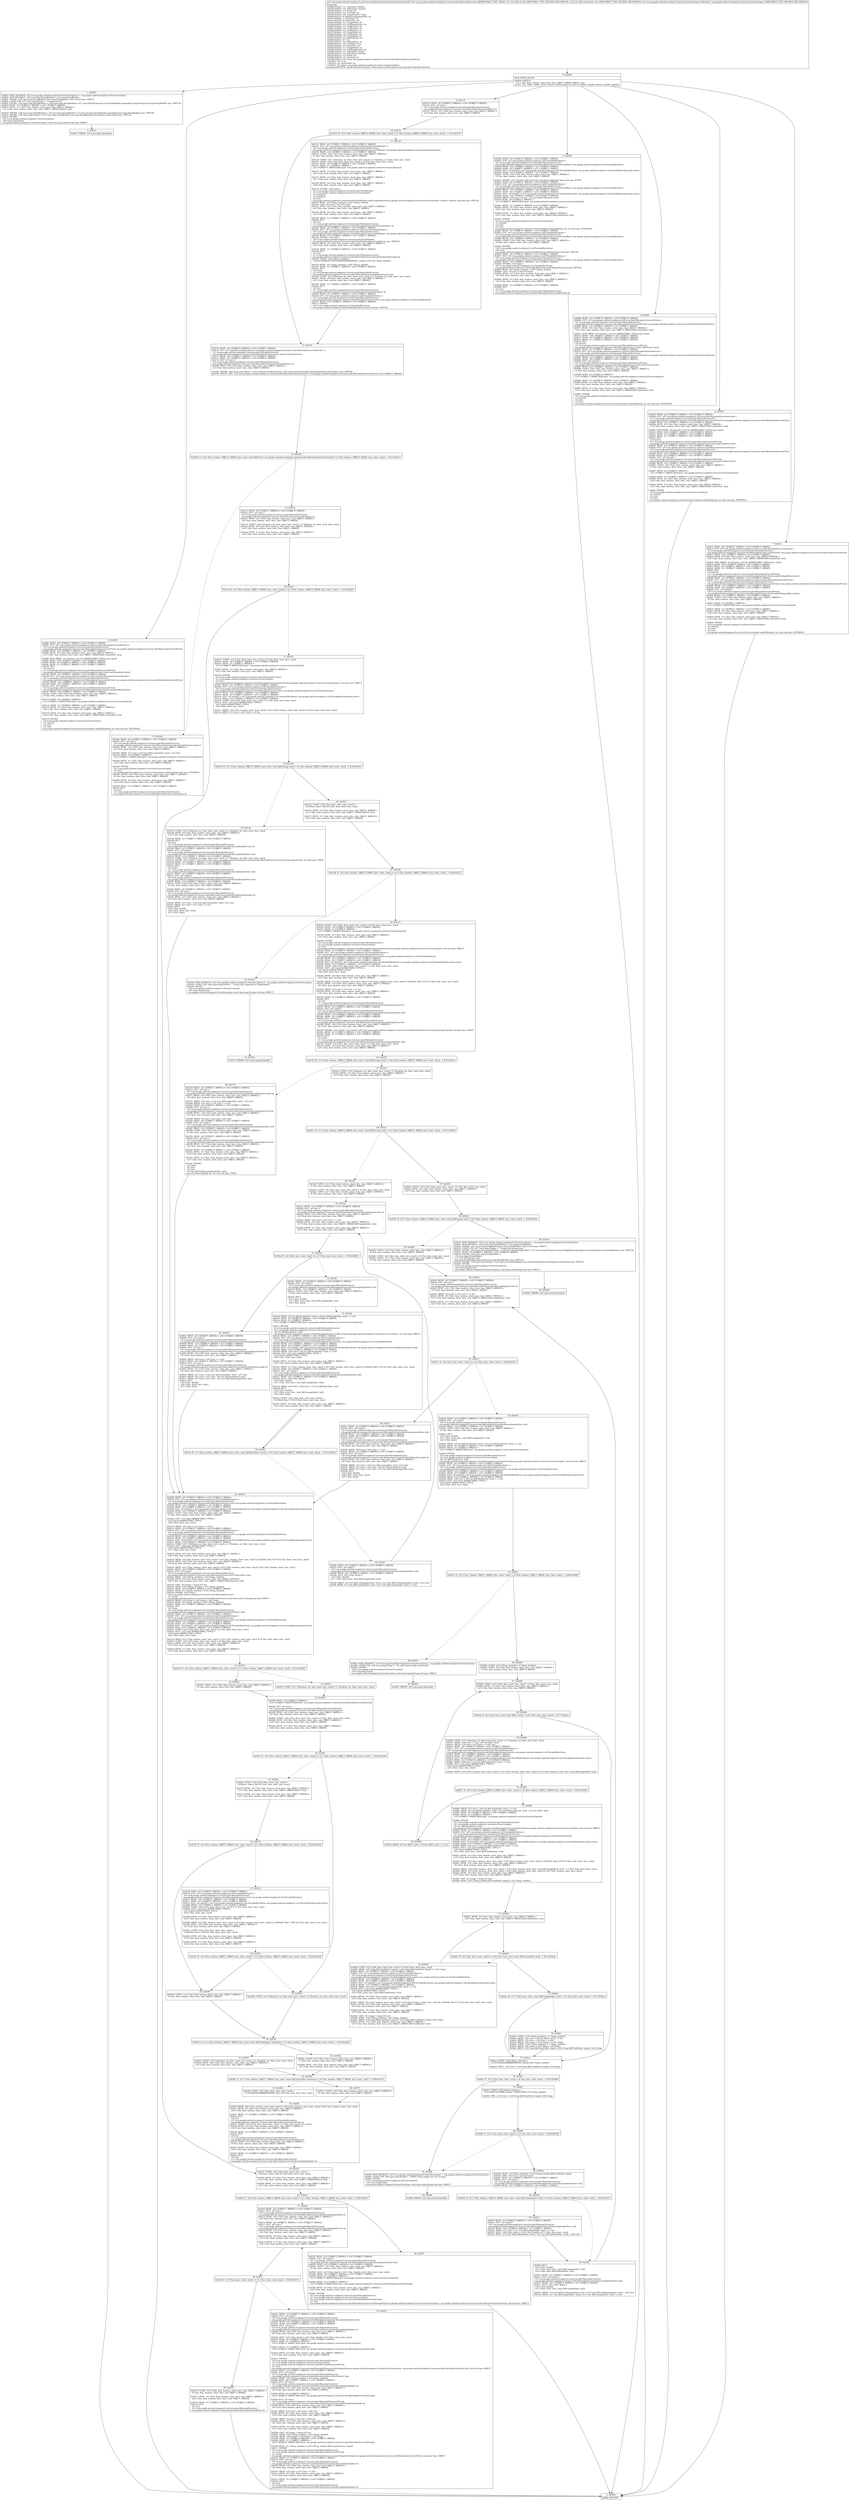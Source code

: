 digraph "CFG forcom.google.android.exoplayer2.extractor.mkv.MatroskaExtractor.binaryElement(IILcom\/google\/android\/exoplayer2\/extractor\/ExtractorInput;)V" {
Node_0 [shape=record,label="{0\:\ 0x0000|MTH_ENTER_BLOCK\l|0x0000: SWITCH  \l  (r31 I:?[int, float, boolean, short, byte, char, OBJECT, ARRAY] A[D('id' int)])\l k:[161, 163, 16981, 18402, 21419, 25506, 30322] t:[0x011d, 0x011d, 0x00c3, 0x00f0, 0x0020, 0x006b, 0x0097] \l}"];
Node_1 [shape=record,label="{1\:\ 0x0003|0x0003: NEW_INSTANCE  (r25 I:com.google.android.exoplayer2.ParserException) =  com.google.android.exoplayer2.ParserException \l0x0005: NEW_INSTANCE  (r26 I:java.lang.StringBuilder) =  java.lang.StringBuilder \l0x0007: INVOKE  (r26 I:java.lang.StringBuilder) java.lang.StringBuilder.\<init\>():void type: DIRECT \l0x000a: CONST_STR  (r27 I:java.lang.String) =  \"Unexpected id: \" \l0x000c: INVOKE  (r26 I:java.lang.StringBuilder) = (r26 I:java.lang.StringBuilder), (r27 I:java.lang.String) java.lang.StringBuilder.append(java.lang.String):java.lang.StringBuilder type: VIRTUAL \l0x0010: MOVE  (r0 I:?[OBJECT, ARRAY]) = (r26 I:?[OBJECT, ARRAY]) \l0x0012: MOVE  (r1 I:?[int, float, boolean, short, byte, char, OBJECT, ARRAY]) = \l  (r31 I:?[int, float, boolean, short, byte, char, OBJECT, ARRAY] A[D('id' int)])\l \l0x0014: INVOKE  (r26 I:java.lang.StringBuilder) = (r0 I:java.lang.StringBuilder), (r1 I:int) java.lang.StringBuilder.append(int):java.lang.StringBuilder type: VIRTUAL \l0x0018: INVOKE  (r26 I:java.lang.String) = (r26 I:java.lang.StringBuilder) java.lang.StringBuilder.toString():java.lang.String type: VIRTUAL \l0x001c: INVOKE  \l  (r25 I:com.google.android.exoplayer2.ParserException)\l  (r26 I:java.lang.String)\l com.google.android.exoplayer2.ParserException.\<init\>(java.lang.String):void type: DIRECT \l}"];
Node_2 [shape=record,label="{2\:\ 0x001f|0x001f: THROW  (r25 I:java.lang.Throwable) \l}"];
Node_3 [shape=record,label="{3\:\ 0x0020|0x0020: MOVE  (r0 I:?[OBJECT, ARRAY]) = (r30 I:?[OBJECT, ARRAY]) \l0x0022: IGET  (r0 I:com.google.android.exoplayer2.util.ParsableByteArray) = \l  (r0 I:com.google.android.exoplayer2.extractor.mkv.MatroskaExtractor)\l com.google.android.exoplayer2.extractor.mkv.MatroskaExtractor.seekEntryIdBytes com.google.android.exoplayer2.util.ParsableByteArray \l0x0024: MOVE  (r25 I:?[OBJECT, ARRAY]) = (r0 I:?[OBJECT, ARRAY]) \l0x0026: MOVE  (r0 I:?[OBJECT, ARRAY]) = (r25 I:?[OBJECT, ARRAY]) \l0x0028: IGET  (r0 I:byte[]) = (r0 I:com.google.android.exoplayer2.util.ParsableByteArray) com.google.android.exoplayer2.util.ParsableByteArray.data byte[] \l0x002a: MOVE  (r25 I:?[OBJECT, ARRAY]) = (r0 I:?[OBJECT, ARRAY]) \l0x002c: CONST  (r26 I:?[int, float, boolean, short, byte, char, OBJECT, ARRAY]) = \l  (0 ?[int, float, boolean, short, byte, char, OBJECT, ARRAY])\l \l0x002e: INVOKE  (r25 I:byte[]), (r26 I:byte) java.util.Arrays.fill(byte[], byte):void type: STATIC \l0x0031: MOVE  (r0 I:?[OBJECT, ARRAY]) = (r30 I:?[OBJECT, ARRAY]) \l0x0033: IGET  (r0 I:com.google.android.exoplayer2.util.ParsableByteArray) = \l  (r0 I:com.google.android.exoplayer2.extractor.mkv.MatroskaExtractor)\l com.google.android.exoplayer2.extractor.mkv.MatroskaExtractor.seekEntryIdBytes com.google.android.exoplayer2.util.ParsableByteArray \l0x0035: MOVE  (r25 I:?[OBJECT, ARRAY]) = (r0 I:?[OBJECT, ARRAY]) \l0x0037: MOVE  (r0 I:?[OBJECT, ARRAY]) = (r25 I:?[OBJECT, ARRAY]) \l0x0039: IGET  (r0 I:byte[]) = (r0 I:com.google.android.exoplayer2.util.ParsableByteArray) com.google.android.exoplayer2.util.ParsableByteArray.data byte[] \l0x003b: MOVE  (r25 I:?[OBJECT, ARRAY]) = (r0 I:?[OBJECT, ARRAY]) \l0x003d: ARITH  (r26 I:int) = (4 int) \- (r32 I:int A[D('contentSize' int)]) \l0x003f: MOVE  (r0 I:?[OBJECT, ARRAY]) = \l  (r33 I:?[OBJECT, ARRAY] A[D('input' com.google.android.exoplayer2.extractor.ExtractorInput)])\l \l0x0041: MOVE  (r1 I:?[OBJECT, ARRAY]) = (r25 I:?[OBJECT, ARRAY]) \l0x0043: MOVE  (r2 I:?[int, float, boolean, short, byte, char, OBJECT, ARRAY]) = \l  (r26 I:?[int, float, boolean, short, byte, char, OBJECT, ARRAY])\l \l0x0045: MOVE  (r3 I:?[int, float, boolean, short, byte, char, OBJECT, ARRAY]) = \l  (r32 I:?[int, float, boolean, short, byte, char, OBJECT, ARRAY] A[D('contentSize' int)])\l \l0x0047: INVOKE  \l  (r0 I:com.google.android.exoplayer2.extractor.ExtractorInput)\l  (r1 I:byte[])\l  (r2 I:int)\l  (r3 I:int)\l com.google.android.exoplayer2.extractor.ExtractorInput.readFully(byte[], int, int):void type: INTERFACE \l0x004a: MOVE  (r0 I:?[OBJECT, ARRAY]) = (r30 I:?[OBJECT, ARRAY]) \l0x004c: IGET  (r0 I:com.google.android.exoplayer2.util.ParsableByteArray) = \l  (r0 I:com.google.android.exoplayer2.extractor.mkv.MatroskaExtractor)\l com.google.android.exoplayer2.extractor.mkv.MatroskaExtractor.seekEntryIdBytes com.google.android.exoplayer2.util.ParsableByteArray \l0x004e: MOVE  (r25 I:?[OBJECT, ARRAY]) = (r0 I:?[OBJECT, ARRAY]) \l0x0050: CONST  (r26 I:?[int, float, boolean, short, byte, char, OBJECT, ARRAY]) = \l  (0 ?[int, float, boolean, short, byte, char, OBJECT, ARRAY])\l \l0x0052: INVOKE  \l  (r25 I:com.google.android.exoplayer2.util.ParsableByteArray)\l  (r26 I:int)\l com.google.android.exoplayer2.util.ParsableByteArray.setPosition(int):void type: VIRTUAL \l0x0055: MOVE  (r0 I:?[OBJECT, ARRAY]) = (r30 I:?[OBJECT, ARRAY]) \l0x0057: IGET  (r0 I:com.google.android.exoplayer2.util.ParsableByteArray) = \l  (r0 I:com.google.android.exoplayer2.extractor.mkv.MatroskaExtractor)\l com.google.android.exoplayer2.extractor.mkv.MatroskaExtractor.seekEntryIdBytes com.google.android.exoplayer2.util.ParsableByteArray \l0x0059: MOVE  (r25 I:?[OBJECT, ARRAY]) = (r0 I:?[OBJECT, ARRAY]) \l0x005b: INVOKE  (r26 I:long) = \l  (r25 I:com.google.android.exoplayer2.util.ParsableByteArray)\l com.google.android.exoplayer2.util.ParsableByteArray.readUnsignedInt():long type: VIRTUAL \l0x005f: MOVE  (r0 I:?[long, double]) = (r26 I:?[long, double]) \l0x0061: CAST  (r0 I:int) = (int) (r0 I:long) \l0x0062: MOVE  (r25 I:?[int, float, boolean, short, byte, char, OBJECT, ARRAY]) = \l  (r0 I:?[int, float, boolean, short, byte, char, OBJECT, ARRAY])\l \l0x0064: MOVE  (r0 I:?[int, float, boolean, short, byte, char, OBJECT, ARRAY]) = \l  (r25 I:?[int, float, boolean, short, byte, char, OBJECT, ARRAY])\l \l0x0066: MOVE  (r1 I:?[OBJECT, ARRAY]) = (r30 I:?[OBJECT, ARRAY]) \l0x0068: IPUT  \l  (r0 I:int)\l  (r1 I:com.google.android.exoplayer2.extractor.mkv.MatroskaExtractor)\l com.google.android.exoplayer2.extractor.mkv.MatroskaExtractor.seekEntryId int \l}"];
Node_4 [shape=record,label="{4\:\ 0x006a|0x006a: RETURN   \l}"];
Node_5 [shape=record,label="{5\:\ 0x006b|0x006b: MOVE  (r0 I:?[OBJECT, ARRAY]) = (r30 I:?[OBJECT, ARRAY]) \l0x006d: IGET  (r0 I:com.google.android.exoplayer2.extractor.mkv.MatroskaExtractor$Track) = \l  (r0 I:com.google.android.exoplayer2.extractor.mkv.MatroskaExtractor)\l com.google.android.exoplayer2.extractor.mkv.MatroskaExtractor.currentTrack com.google.android.exoplayer2.extractor.mkv.MatroskaExtractor$Track \l0x006f: MOVE  (r25 I:?[OBJECT, ARRAY]) = (r0 I:?[OBJECT, ARRAY]) \l0x0071: MOVE  (r0 I:?[int, float, boolean, short, byte, char, OBJECT, ARRAY]) = \l  (r32 I:?[int, float, boolean, short, byte, char, OBJECT, ARRAY] A[D('contentSize' int)])\l \l0x0073: NEW_ARRAY  (r0 I:byte[]) = (r0 I:int A[IMMUTABLE_TYPE]) type: byte[] \l0x0075: MOVE  (r26 I:?[OBJECT, ARRAY]) = (r0 I:?[OBJECT, ARRAY]) \l0x0077: MOVE  (r0 I:?[OBJECT, ARRAY]) = (r26 I:?[OBJECT, ARRAY]) \l0x0079: MOVE  (r1 I:?[OBJECT, ARRAY]) = (r25 I:?[OBJECT, ARRAY]) \l0x007b: IPUT  \l  (r0 I:byte[])\l  (r1 I:com.google.android.exoplayer2.extractor.mkv.MatroskaExtractor$Track)\l com.google.android.exoplayer2.extractor.mkv.MatroskaExtractor.Track.codecPrivate byte[] \l0x007d: MOVE  (r0 I:?[OBJECT, ARRAY]) = (r30 I:?[OBJECT, ARRAY]) \l0x007f: IGET  (r0 I:com.google.android.exoplayer2.extractor.mkv.MatroskaExtractor$Track) = \l  (r0 I:com.google.android.exoplayer2.extractor.mkv.MatroskaExtractor)\l com.google.android.exoplayer2.extractor.mkv.MatroskaExtractor.currentTrack com.google.android.exoplayer2.extractor.mkv.MatroskaExtractor$Track \l0x0081: MOVE  (r25 I:?[OBJECT, ARRAY]) = (r0 I:?[OBJECT, ARRAY]) \l0x0083: MOVE  (r0 I:?[OBJECT, ARRAY]) = (r25 I:?[OBJECT, ARRAY]) \l0x0085: IGET  (r0 I:byte[]) = \l  (r0 I:com.google.android.exoplayer2.extractor.mkv.MatroskaExtractor$Track)\l com.google.android.exoplayer2.extractor.mkv.MatroskaExtractor.Track.codecPrivate byte[] \l0x0087: MOVE  (r25 I:?[OBJECT, ARRAY]) = (r0 I:?[OBJECT, ARRAY]) \l0x0089: CONST  (r26 I:?[int, float, boolean, short, byte, char, OBJECT, ARRAY]) = \l  (0 ?[int, float, boolean, short, byte, char, OBJECT, ARRAY])\l \l0x008b: MOVE  (r0 I:?[OBJECT, ARRAY]) = \l  (r33 I:?[OBJECT, ARRAY] A[D('input' com.google.android.exoplayer2.extractor.ExtractorInput)])\l \l0x008d: MOVE  (r1 I:?[OBJECT, ARRAY]) = (r25 I:?[OBJECT, ARRAY]) \l0x008f: MOVE  (r2 I:?[int, float, boolean, short, byte, char, OBJECT, ARRAY]) = \l  (r26 I:?[int, float, boolean, short, byte, char, OBJECT, ARRAY])\l \l0x0091: MOVE  (r3 I:?[int, float, boolean, short, byte, char, OBJECT, ARRAY]) = \l  (r32 I:?[int, float, boolean, short, byte, char, OBJECT, ARRAY] A[D('contentSize' int)])\l \l0x0093: INVOKE  \l  (r0 I:com.google.android.exoplayer2.extractor.ExtractorInput)\l  (r1 I:byte[])\l  (r2 I:int)\l  (r3 I:int)\l com.google.android.exoplayer2.extractor.ExtractorInput.readFully(byte[], int, int):void type: INTERFACE \l}"];
Node_6 [shape=record,label="{6\:\ 0x0097|0x0097: MOVE  (r0 I:?[OBJECT, ARRAY]) = (r30 I:?[OBJECT, ARRAY]) \l0x0099: IGET  (r0 I:com.google.android.exoplayer2.extractor.mkv.MatroskaExtractor$Track) = \l  (r0 I:com.google.android.exoplayer2.extractor.mkv.MatroskaExtractor)\l com.google.android.exoplayer2.extractor.mkv.MatroskaExtractor.currentTrack com.google.android.exoplayer2.extractor.mkv.MatroskaExtractor$Track \l0x009b: MOVE  (r25 I:?[OBJECT, ARRAY]) = (r0 I:?[OBJECT, ARRAY]) \l0x009d: MOVE  (r0 I:?[int, float, boolean, short, byte, char, OBJECT, ARRAY]) = \l  (r32 I:?[int, float, boolean, short, byte, char, OBJECT, ARRAY] A[D('contentSize' int)])\l \l0x009f: NEW_ARRAY  (r0 I:byte[]) = (r0 I:int A[IMMUTABLE_TYPE]) type: byte[] \l0x00a1: MOVE  (r26 I:?[OBJECT, ARRAY]) = (r0 I:?[OBJECT, ARRAY]) \l0x00a3: MOVE  (r0 I:?[OBJECT, ARRAY]) = (r26 I:?[OBJECT, ARRAY]) \l0x00a5: MOVE  (r1 I:?[OBJECT, ARRAY]) = (r25 I:?[OBJECT, ARRAY]) \l0x00a7: IPUT  \l  (r0 I:byte[])\l  (r1 I:com.google.android.exoplayer2.extractor.mkv.MatroskaExtractor$Track)\l com.google.android.exoplayer2.extractor.mkv.MatroskaExtractor.Track.projectionData byte[] \l0x00a9: MOVE  (r0 I:?[OBJECT, ARRAY]) = (r30 I:?[OBJECT, ARRAY]) \l0x00ab: IGET  (r0 I:com.google.android.exoplayer2.extractor.mkv.MatroskaExtractor$Track) = \l  (r0 I:com.google.android.exoplayer2.extractor.mkv.MatroskaExtractor)\l com.google.android.exoplayer2.extractor.mkv.MatroskaExtractor.currentTrack com.google.android.exoplayer2.extractor.mkv.MatroskaExtractor$Track \l0x00ad: MOVE  (r25 I:?[OBJECT, ARRAY]) = (r0 I:?[OBJECT, ARRAY]) \l0x00af: MOVE  (r0 I:?[OBJECT, ARRAY]) = (r25 I:?[OBJECT, ARRAY]) \l0x00b1: IGET  (r0 I:byte[]) = \l  (r0 I:com.google.android.exoplayer2.extractor.mkv.MatroskaExtractor$Track)\l com.google.android.exoplayer2.extractor.mkv.MatroskaExtractor.Track.projectionData byte[] \l0x00b3: MOVE  (r25 I:?[OBJECT, ARRAY]) = (r0 I:?[OBJECT, ARRAY]) \l0x00b5: CONST  (r26 I:?[int, float, boolean, short, byte, char, OBJECT, ARRAY]) = \l  (0 ?[int, float, boolean, short, byte, char, OBJECT, ARRAY])\l \l0x00b7: MOVE  (r0 I:?[OBJECT, ARRAY]) = \l  (r33 I:?[OBJECT, ARRAY] A[D('input' com.google.android.exoplayer2.extractor.ExtractorInput)])\l \l0x00b9: MOVE  (r1 I:?[OBJECT, ARRAY]) = (r25 I:?[OBJECT, ARRAY]) \l0x00bb: MOVE  (r2 I:?[int, float, boolean, short, byte, char, OBJECT, ARRAY]) = \l  (r26 I:?[int, float, boolean, short, byte, char, OBJECT, ARRAY])\l \l0x00bd: MOVE  (r3 I:?[int, float, boolean, short, byte, char, OBJECT, ARRAY]) = \l  (r32 I:?[int, float, boolean, short, byte, char, OBJECT, ARRAY] A[D('contentSize' int)])\l \l0x00bf: INVOKE  \l  (r0 I:com.google.android.exoplayer2.extractor.ExtractorInput)\l  (r1 I:byte[])\l  (r2 I:int)\l  (r3 I:int)\l com.google.android.exoplayer2.extractor.ExtractorInput.readFully(byte[], int, int):void type: INTERFACE \l}"];
Node_7 [shape=record,label="{7\:\ 0x00c3|0x00c3: MOVE  (r0 I:?[OBJECT, ARRAY]) = (r30 I:?[OBJECT, ARRAY]) \l0x00c5: IGET  (r0 I:com.google.android.exoplayer2.extractor.mkv.MatroskaExtractor$Track) = \l  (r0 I:com.google.android.exoplayer2.extractor.mkv.MatroskaExtractor)\l com.google.android.exoplayer2.extractor.mkv.MatroskaExtractor.currentTrack com.google.android.exoplayer2.extractor.mkv.MatroskaExtractor$Track \l0x00c7: MOVE  (r25 I:?[OBJECT, ARRAY]) = (r0 I:?[OBJECT, ARRAY]) \l0x00c9: MOVE  (r0 I:?[int, float, boolean, short, byte, char, OBJECT, ARRAY]) = \l  (r32 I:?[int, float, boolean, short, byte, char, OBJECT, ARRAY] A[D('contentSize' int)])\l \l0x00cb: NEW_ARRAY  (r0 I:byte[]) = (r0 I:int A[IMMUTABLE_TYPE]) type: byte[] \l0x00cd: MOVE  (r26 I:?[OBJECT, ARRAY]) = (r0 I:?[OBJECT, ARRAY]) \l0x00cf: MOVE  (r0 I:?[OBJECT, ARRAY]) = (r26 I:?[OBJECT, ARRAY]) \l0x00d1: MOVE  (r1 I:?[OBJECT, ARRAY]) = (r25 I:?[OBJECT, ARRAY]) \l0x00d3: IPUT  \l  (r0 I:byte[])\l  (r1 I:com.google.android.exoplayer2.extractor.mkv.MatroskaExtractor$Track)\l com.google.android.exoplayer2.extractor.mkv.MatroskaExtractor.Track.sampleStrippedBytes byte[] \l0x00d5: MOVE  (r0 I:?[OBJECT, ARRAY]) = (r30 I:?[OBJECT, ARRAY]) \l0x00d7: IGET  (r0 I:com.google.android.exoplayer2.extractor.mkv.MatroskaExtractor$Track) = \l  (r0 I:com.google.android.exoplayer2.extractor.mkv.MatroskaExtractor)\l com.google.android.exoplayer2.extractor.mkv.MatroskaExtractor.currentTrack com.google.android.exoplayer2.extractor.mkv.MatroskaExtractor$Track \l0x00d9: MOVE  (r25 I:?[OBJECT, ARRAY]) = (r0 I:?[OBJECT, ARRAY]) \l0x00db: MOVE  (r0 I:?[OBJECT, ARRAY]) = (r25 I:?[OBJECT, ARRAY]) \l0x00dd: IGET  (r0 I:byte[]) = \l  (r0 I:com.google.android.exoplayer2.extractor.mkv.MatroskaExtractor$Track)\l com.google.android.exoplayer2.extractor.mkv.MatroskaExtractor.Track.sampleStrippedBytes byte[] \l0x00df: MOVE  (r25 I:?[OBJECT, ARRAY]) = (r0 I:?[OBJECT, ARRAY]) \l0x00e1: CONST  (r26 I:?[int, float, boolean, short, byte, char, OBJECT, ARRAY]) = \l  (0 ?[int, float, boolean, short, byte, char, OBJECT, ARRAY])\l \l0x00e3: MOVE  (r0 I:?[OBJECT, ARRAY]) = \l  (r33 I:?[OBJECT, ARRAY] A[D('input' com.google.android.exoplayer2.extractor.ExtractorInput)])\l \l0x00e5: MOVE  (r1 I:?[OBJECT, ARRAY]) = (r25 I:?[OBJECT, ARRAY]) \l0x00e7: MOVE  (r2 I:?[int, float, boolean, short, byte, char, OBJECT, ARRAY]) = \l  (r26 I:?[int, float, boolean, short, byte, char, OBJECT, ARRAY])\l \l0x00e9: MOVE  (r3 I:?[int, float, boolean, short, byte, char, OBJECT, ARRAY]) = \l  (r32 I:?[int, float, boolean, short, byte, char, OBJECT, ARRAY] A[D('contentSize' int)])\l \l0x00eb: INVOKE  \l  (r0 I:com.google.android.exoplayer2.extractor.ExtractorInput)\l  (r1 I:byte[])\l  (r2 I:int)\l  (r3 I:int)\l com.google.android.exoplayer2.extractor.ExtractorInput.readFully(byte[], int, int):void type: INTERFACE \l}"];
Node_8 [shape=record,label="{8\:\ 0x00f0|0x00f0: MOVE  (r0 I:?[OBJECT, ARRAY]) = (r30 I:?[OBJECT, ARRAY]) \l0x00f2: IGET  (r0 I:com.google.android.exoplayer2.extractor.mkv.MatroskaExtractor$Track) = \l  (r0 I:com.google.android.exoplayer2.extractor.mkv.MatroskaExtractor)\l com.google.android.exoplayer2.extractor.mkv.MatroskaExtractor.currentTrack com.google.android.exoplayer2.extractor.mkv.MatroskaExtractor$Track \l0x00f4: MOVE  (r25 I:?[OBJECT, ARRAY]) = (r0 I:?[OBJECT, ARRAY]) \l0x00f6: MOVE  (r0 I:?[int, float, boolean, short, byte, char, OBJECT, ARRAY]) = \l  (r32 I:?[int, float, boolean, short, byte, char, OBJECT, ARRAY] A[D('contentSize' int)])\l \l0x00f8: NEW_ARRAY  (r0 I:byte[]) = (r0 I:int A[IMMUTABLE_TYPE]) type: byte[] \l0x00fa: MOVE  (r26 I:?[OBJECT, ARRAY]) = (r0 I:?[OBJECT, ARRAY]) \l0x00fc: MOVE  (r0 I:?[OBJECT, ARRAY]) = (r26 I:?[OBJECT, ARRAY]) \l0x00fe: MOVE  (r1 I:?[OBJECT, ARRAY]) = (r25 I:?[OBJECT, ARRAY]) \l0x0100: IPUT  \l  (r0 I:byte[])\l  (r1 I:com.google.android.exoplayer2.extractor.mkv.MatroskaExtractor$Track)\l com.google.android.exoplayer2.extractor.mkv.MatroskaExtractor.Track.encryptionKeyId byte[] \l0x0102: MOVE  (r0 I:?[OBJECT, ARRAY]) = (r30 I:?[OBJECT, ARRAY]) \l0x0104: IGET  (r0 I:com.google.android.exoplayer2.extractor.mkv.MatroskaExtractor$Track) = \l  (r0 I:com.google.android.exoplayer2.extractor.mkv.MatroskaExtractor)\l com.google.android.exoplayer2.extractor.mkv.MatroskaExtractor.currentTrack com.google.android.exoplayer2.extractor.mkv.MatroskaExtractor$Track \l0x0106: MOVE  (r25 I:?[OBJECT, ARRAY]) = (r0 I:?[OBJECT, ARRAY]) \l0x0108: MOVE  (r0 I:?[OBJECT, ARRAY]) = (r25 I:?[OBJECT, ARRAY]) \l0x010a: IGET  (r0 I:byte[]) = \l  (r0 I:com.google.android.exoplayer2.extractor.mkv.MatroskaExtractor$Track)\l com.google.android.exoplayer2.extractor.mkv.MatroskaExtractor.Track.encryptionKeyId byte[] \l0x010c: MOVE  (r25 I:?[OBJECT, ARRAY]) = (r0 I:?[OBJECT, ARRAY]) \l0x010e: CONST  (r26 I:?[int, float, boolean, short, byte, char, OBJECT, ARRAY]) = \l  (0 ?[int, float, boolean, short, byte, char, OBJECT, ARRAY])\l \l0x0110: MOVE  (r0 I:?[OBJECT, ARRAY]) = \l  (r33 I:?[OBJECT, ARRAY] A[D('input' com.google.android.exoplayer2.extractor.ExtractorInput)])\l \l0x0112: MOVE  (r1 I:?[OBJECT, ARRAY]) = (r25 I:?[OBJECT, ARRAY]) \l0x0114: MOVE  (r2 I:?[int, float, boolean, short, byte, char, OBJECT, ARRAY]) = \l  (r26 I:?[int, float, boolean, short, byte, char, OBJECT, ARRAY])\l \l0x0116: MOVE  (r3 I:?[int, float, boolean, short, byte, char, OBJECT, ARRAY]) = \l  (r32 I:?[int, float, boolean, short, byte, char, OBJECT, ARRAY] A[D('contentSize' int)])\l \l0x0118: INVOKE  \l  (r0 I:com.google.android.exoplayer2.extractor.ExtractorInput)\l  (r1 I:byte[])\l  (r2 I:int)\l  (r3 I:int)\l com.google.android.exoplayer2.extractor.ExtractorInput.readFully(byte[], int, int):void type: INTERFACE \l}"];
Node_9 [shape=record,label="{9\:\ 0x011d|0x011d: MOVE  (r0 I:?[OBJECT, ARRAY]) = (r30 I:?[OBJECT, ARRAY]) \l0x011f: IGET  (r0 I:int) = \l  (r0 I:com.google.android.exoplayer2.extractor.mkv.MatroskaExtractor)\l com.google.android.exoplayer2.extractor.mkv.MatroskaExtractor.blockState int \l0x0121: MOVE  (r25 I:?[int, float, boolean, short, byte, char, OBJECT, ARRAY]) = \l  (r0 I:?[int, float, boolean, short, byte, char, OBJECT, ARRAY])\l \l}"];
Node_10 [shape=record,label="{10\:\ 0x0123|0x0123: IF  (r25 I:?[int, boolean, OBJECT, ARRAY, byte, short, char]) != (0 ?[int, boolean, OBJECT, ARRAY, byte, short, char])  \-\> B:12:0x0176 \l}"];
Node_11 [shape=record,label="{11\:\ 0x0125|0x0125: MOVE  (r0 I:?[OBJECT, ARRAY]) = (r30 I:?[OBJECT, ARRAY]) \l0x0127: IGET  (r0 I:com.google.android.exoplayer2.extractor.mkv.VarintReader) = \l  (r0 I:com.google.android.exoplayer2.extractor.mkv.MatroskaExtractor)\l com.google.android.exoplayer2.extractor.mkv.MatroskaExtractor.varintReader com.google.android.exoplayer2.extractor.mkv.VarintReader \l0x0129: MOVE  (r25 I:?[OBJECT, ARRAY]) = (r0 I:?[OBJECT, ARRAY]) \l0x012b: CONST  (r26 I:?[int, float, boolean, short, byte, char, OBJECT, ARRAY]) = \l  (0 ?[int, float, boolean, short, byte, char, OBJECT, ARRAY])\l \l0x012d: CONST  (r27 I:?[boolean, int, float, short, byte, char]) = (1 ?[boolean, int, float, short, byte, char]) \l0x012f: CONST  (r28 I:?[int, float, short, byte, char]) = (8 ?[int, float, short, byte, char]) \l0x0131: MOVE  (r0 I:?[OBJECT, ARRAY]) = (r25 I:?[OBJECT, ARRAY]) \l0x0133: MOVE  (r1 I:?[OBJECT, ARRAY]) = \l  (r33 I:?[OBJECT, ARRAY] A[D('input' com.google.android.exoplayer2.extractor.ExtractorInput)])\l \l0x0135: MOVE  (r2 I:?[int, float, boolean, short, byte, char, OBJECT, ARRAY]) = \l  (r26 I:?[int, float, boolean, short, byte, char, OBJECT, ARRAY])\l \l0x0137: MOVE  (r3 I:?[int, float, boolean, short, byte, char, OBJECT, ARRAY]) = \l  (r27 I:?[int, float, boolean, short, byte, char, OBJECT, ARRAY])\l \l0x0139: MOVE  (r4 I:?[int, float, boolean, short, byte, char, OBJECT, ARRAY]) = \l  (r28 I:?[int, float, boolean, short, byte, char, OBJECT, ARRAY])\l \l0x013b: INVOKE  (r26 I:long) = \l  (r0 I:com.google.android.exoplayer2.extractor.mkv.VarintReader)\l  (r1 I:com.google.android.exoplayer2.extractor.ExtractorInput)\l  (r2 I:boolean)\l  (r3 I:boolean)\l  (r4 I:int)\l com.google.android.exoplayer2.extractor.mkv.VarintReader.readUnsignedVarint(com.google.android.exoplayer2.extractor.ExtractorInput, boolean, boolean, int):long type: VIRTUAL \l0x013f: MOVE  (r0 I:?[long, double]) = (r26 I:?[long, double]) \l0x0141: CAST  (r0 I:int) = (int) (r0 I:long) \l0x0142: MOVE  (r25 I:?[int, float, boolean, short, byte, char, OBJECT, ARRAY]) = \l  (r0 I:?[int, float, boolean, short, byte, char, OBJECT, ARRAY])\l \l0x0144: MOVE  (r0 I:?[int, float, boolean, short, byte, char, OBJECT, ARRAY]) = \l  (r25 I:?[int, float, boolean, short, byte, char, OBJECT, ARRAY])\l \l0x0146: MOVE  (r1 I:?[OBJECT, ARRAY]) = (r30 I:?[OBJECT, ARRAY]) \l0x0148: IPUT  \l  (r0 I:int)\l  (r1 I:com.google.android.exoplayer2.extractor.mkv.MatroskaExtractor)\l com.google.android.exoplayer2.extractor.mkv.MatroskaExtractor.blockTrackNumber int \l0x014a: MOVE  (r0 I:?[OBJECT, ARRAY]) = (r30 I:?[OBJECT, ARRAY]) \l0x014c: IGET  (r0 I:com.google.android.exoplayer2.extractor.mkv.VarintReader) = \l  (r0 I:com.google.android.exoplayer2.extractor.mkv.MatroskaExtractor)\l com.google.android.exoplayer2.extractor.mkv.MatroskaExtractor.varintReader com.google.android.exoplayer2.extractor.mkv.VarintReader \l0x014e: MOVE  (r25 I:?[OBJECT, ARRAY]) = (r0 I:?[OBJECT, ARRAY]) \l0x0150: INVOKE  (r25 I:int) = \l  (r25 I:com.google.android.exoplayer2.extractor.mkv.VarintReader)\l com.google.android.exoplayer2.extractor.mkv.VarintReader.getLastLength():int type: VIRTUAL \l0x0154: MOVE  (r0 I:?[int, float, boolean, short, byte, char, OBJECT, ARRAY]) = \l  (r25 I:?[int, float, boolean, short, byte, char, OBJECT, ARRAY])\l \l0x0156: MOVE  (r1 I:?[OBJECT, ARRAY]) = (r30 I:?[OBJECT, ARRAY]) \l0x0158: IPUT  \l  (r0 I:int)\l  (r1 I:com.google.android.exoplayer2.extractor.mkv.MatroskaExtractor)\l com.google.android.exoplayer2.extractor.mkv.MatroskaExtractor.blockTrackNumberLength int \l0x015a: CONST  (r26 I:?[long, double]) = \l  (\-9223372036854775807(0x8000000000000001, double:\-4.9E\-324) ?[long, double])\l \l0x015f: MOVE  (r0 I:?[long, double]) = (r26 I:?[long, double]) \l0x0161: MOVE  (r2 I:?[OBJECT, ARRAY]) = (r30 I:?[OBJECT, ARRAY]) \l0x0163: IPUT  \l  (r0 I:long)\l  (r2 I:com.google.android.exoplayer2.extractor.mkv.MatroskaExtractor)\l com.google.android.exoplayer2.extractor.mkv.MatroskaExtractor.blockDurationUs long \l0x0165: CONST  (r25 I:?[boolean, int, float, short, byte, char]) = (1 ?[boolean, int, float, short, byte, char]) \l0x0167: MOVE  (r0 I:?[int, float, boolean, short, byte, char, OBJECT, ARRAY]) = \l  (r25 I:?[int, float, boolean, short, byte, char, OBJECT, ARRAY])\l \l0x0169: MOVE  (r1 I:?[OBJECT, ARRAY]) = (r30 I:?[OBJECT, ARRAY]) \l0x016b: IPUT  \l  (r0 I:int)\l  (r1 I:com.google.android.exoplayer2.extractor.mkv.MatroskaExtractor)\l com.google.android.exoplayer2.extractor.mkv.MatroskaExtractor.blockState int \l0x016d: MOVE  (r0 I:?[OBJECT, ARRAY]) = (r30 I:?[OBJECT, ARRAY]) \l0x016f: IGET  (r0 I:com.google.android.exoplayer2.util.ParsableByteArray) = \l  (r0 I:com.google.android.exoplayer2.extractor.mkv.MatroskaExtractor)\l com.google.android.exoplayer2.extractor.mkv.MatroskaExtractor.scratch com.google.android.exoplayer2.util.ParsableByteArray \l0x0171: MOVE  (r25 I:?[OBJECT, ARRAY]) = (r0 I:?[OBJECT, ARRAY]) \l0x0173: INVOKE  \l  (r25 I:com.google.android.exoplayer2.util.ParsableByteArray)\l com.google.android.exoplayer2.util.ParsableByteArray.reset():void type: VIRTUAL \l}"];
Node_12 [shape=record,label="{12\:\ 0x0176|0x0176: MOVE  (r0 I:?[OBJECT, ARRAY]) = (r30 I:?[OBJECT, ARRAY]) \l0x0178: IGET  (r0 I:android.util.SparseArray\<com.google.android.exoplayer2.extractor.mkv.MatroskaExtractor$Track\>) = \l  (r0 I:com.google.android.exoplayer2.extractor.mkv.MatroskaExtractor)\l com.google.android.exoplayer2.extractor.mkv.MatroskaExtractor.tracks android.util.SparseArray \l0x017a: MOVE  (r25 I:?[OBJECT, ARRAY]) = (r0 I:?[OBJECT, ARRAY]) \l0x017c: MOVE  (r0 I:?[OBJECT, ARRAY]) = (r30 I:?[OBJECT, ARRAY]) \l0x017e: IGET  (r0 I:int) = \l  (r0 I:com.google.android.exoplayer2.extractor.mkv.MatroskaExtractor)\l com.google.android.exoplayer2.extractor.mkv.MatroskaExtractor.blockTrackNumber int \l0x0180: MOVE  (r26 I:?[int, float, boolean, short, byte, char, OBJECT, ARRAY]) = \l  (r0 I:?[int, float, boolean, short, byte, char, OBJECT, ARRAY])\l \l0x0182: INVOKE  (r24 I:java.lang.Object) = (r25 I:android.util.SparseArray), (r26 I:int) android.util.SparseArray.get(int):java.lang.Object type: VIRTUAL \l0x0186: CHECK_CAST  (r24 I:com.google.android.exoplayer2.extractor.mkv.MatroskaExtractor$Track) = (com.google.android.exoplayer2.extractor.mkv.MatroskaExtractor$Track) (r24 I:?[OBJECT, ARRAY]) \l}"];
Node_13 [shape=record,label="{13\:\ 0x0188|0x0188: IF  (r24 I:?[int, boolean, OBJECT, ARRAY, byte, short, char] A[D('track' com.google.android.exoplayer2.extractor.mkv.MatroskaExtractor$Track)]) != (0 ?[int, boolean, OBJECT, ARRAY, byte, short, char])  \-\> B:15:0x01a3 \l}"];
Node_14 [shape=record,label="{14\:\ 0x018a|0x018a: MOVE  (r0 I:?[OBJECT, ARRAY]) = (r30 I:?[OBJECT, ARRAY]) \l0x018c: IGET  (r0 I:int) = \l  (r0 I:com.google.android.exoplayer2.extractor.mkv.MatroskaExtractor)\l com.google.android.exoplayer2.extractor.mkv.MatroskaExtractor.blockTrackNumberLength int \l0x018e: MOVE  (r25 I:?[int, float, boolean, short, byte, char, OBJECT, ARRAY]) = \l  (r0 I:?[int, float, boolean, short, byte, char, OBJECT, ARRAY])\l \l0x0190: ARITH  (r25 I:int) = (r32 I:int A[D('contentSize' int)]) \- (r25 I:int) \l0x0192: MOVE  (r0 I:?[OBJECT, ARRAY]) = \l  (r33 I:?[OBJECT, ARRAY] A[D('input' com.google.android.exoplayer2.extractor.ExtractorInput)])\l \l0x0194: MOVE  (r1 I:?[int, float, boolean, short, byte, char, OBJECT, ARRAY]) = \l  (r25 I:?[int, float, boolean, short, byte, char, OBJECT, ARRAY])\l \l0x0196: INVOKE  \l  (r0 I:com.google.android.exoplayer2.extractor.ExtractorInput)\l  (r1 I:int)\l com.google.android.exoplayer2.extractor.ExtractorInput.skipFully(int):void type: INTERFACE \l0x0199: CONST  (r25 I:?[int, float, boolean, short, byte, char, OBJECT, ARRAY]) = \l  (0 ?[int, float, boolean, short, byte, char, OBJECT, ARRAY])\l \l0x019b: MOVE  (r0 I:?[int, float, boolean, short, byte, char, OBJECT, ARRAY]) = \l  (r25 I:?[int, float, boolean, short, byte, char, OBJECT, ARRAY])\l \l0x019d: MOVE  (r1 I:?[OBJECT, ARRAY]) = (r30 I:?[OBJECT, ARRAY]) \l0x019f: IPUT  \l  (r0 I:int)\l  (r1 I:com.google.android.exoplayer2.extractor.mkv.MatroskaExtractor)\l com.google.android.exoplayer2.extractor.mkv.MatroskaExtractor.blockState int \l}"];
Node_15 [shape=record,label="{15\:\ 0x01a3|0x01a3: MOVE  (r0 I:?[OBJECT, ARRAY]) = (r30 I:?[OBJECT, ARRAY]) \l0x01a5: IGET  (r0 I:int) = \l  (r0 I:com.google.android.exoplayer2.extractor.mkv.MatroskaExtractor)\l com.google.android.exoplayer2.extractor.mkv.MatroskaExtractor.blockState int \l0x01a7: MOVE  (r25 I:?[int, float, boolean, short, byte, char, OBJECT, ARRAY]) = \l  (r0 I:?[int, float, boolean, short, byte, char, OBJECT, ARRAY])\l \l0x01a9: CONST  (r26 I:?[boolean, int, float, short, byte, char]) = (1 ?[boolean, int, float, short, byte, char]) \l0x01ab: MOVE  (r0 I:?[int, float, boolean, short, byte, char, OBJECT, ARRAY]) = \l  (r25 I:?[int, float, boolean, short, byte, char, OBJECT, ARRAY])\l \l0x01ad: MOVE  (r1 I:?[int, float, boolean, short, byte, char, OBJECT, ARRAY]) = \l  (r26 I:?[int, float, boolean, short, byte, char, OBJECT, ARRAY])\l \l}"];
Node_16 [shape=record,label="{16\:\ 0x01af|0x01af: IF  (r0 I:?[int, boolean, OBJECT, ARRAY, byte, short, char]) != (r1 I:?[int, boolean, OBJECT, ARRAY, byte, short, char])  \-\> B:35:0x02b7 \l}"];
Node_17 [shape=record,label="{17\:\ 0x01b1|0x01b1: CONST  (r25 I:?[int, float, short, byte, char]) = (3 ?[int, float, short, byte, char]) \l0x01b3: MOVE  (r0 I:?[OBJECT, ARRAY]) = (r30 I:?[OBJECT, ARRAY]) \l0x01b5: MOVE  (r1 I:?[OBJECT, ARRAY]) = \l  (r33 I:?[OBJECT, ARRAY] A[D('input' com.google.android.exoplayer2.extractor.ExtractorInput)])\l \l0x01b7: MOVE  (r2 I:?[int, float, boolean, short, byte, char, OBJECT, ARRAY]) = \l  (r25 I:?[int, float, boolean, short, byte, char, OBJECT, ARRAY])\l \l0x01b9: INVOKE  \l  (r0 I:com.google.android.exoplayer2.extractor.mkv.MatroskaExtractor)\l  (r1 I:com.google.android.exoplayer2.extractor.ExtractorInput)\l  (r2 I:int)\l com.google.android.exoplayer2.extractor.mkv.MatroskaExtractor.readScratch(com.google.android.exoplayer2.extractor.ExtractorInput, int):void type: DIRECT \l0x01bc: MOVE  (r0 I:?[OBJECT, ARRAY]) = (r30 I:?[OBJECT, ARRAY]) \l0x01be: IGET  (r0 I:com.google.android.exoplayer2.util.ParsableByteArray) = \l  (r0 I:com.google.android.exoplayer2.extractor.mkv.MatroskaExtractor)\l com.google.android.exoplayer2.extractor.mkv.MatroskaExtractor.scratch com.google.android.exoplayer2.util.ParsableByteArray \l0x01c0: MOVE  (r25 I:?[OBJECT, ARRAY]) = (r0 I:?[OBJECT, ARRAY]) \l0x01c2: MOVE  (r0 I:?[OBJECT, ARRAY]) = (r25 I:?[OBJECT, ARRAY]) \l0x01c4: IGET  (r0 I:byte[]) = (r0 I:com.google.android.exoplayer2.util.ParsableByteArray) com.google.android.exoplayer2.util.ParsableByteArray.data byte[] \l0x01c6: MOVE  (r25 I:?[OBJECT, ARRAY]) = (r0 I:?[OBJECT, ARRAY]) \l0x01c8: CONST  (r26 I:?[int, float, short, byte, char]) = (2 ?[int, float, short, byte, char]) \l0x01ca: AGET  (r25 I:byte A[IMMUTABLE_TYPE]) = \l  (r25 I:byte[] A[IMMUTABLE_TYPE])\l  (r26 I:?[int, short, byte, char])\l \l0x01cc: ARITH  (r25 I:?[int, boolean, short, byte, char]) = (r25 I:?[int, boolean, short, byte, char]) & (6 ?[int, float, short, byte, char]) \l0x01ce: ARITH  (r13 I:int) = (r25 I:int) \>\> (1 int) \l}"];
Node_18 [shape=record,label="{18\:\ 0x01d0|0x01d0: IF  (r13 I:?[int, boolean, OBJECT, ARRAY, byte, short, char] A[D('lacing' int)]) != (0 ?[int, boolean, OBJECT, ARRAY, byte, short, char])  \-\> B:40:0x0323 \l}"];
Node_19 [shape=record,label="{19\:\ 0x01d2|0x01d2: CONST  (r25 I:?[boolean, int, float, short, byte, char]) = (1 ?[boolean, int, float, short, byte, char]) \l0x01d4: MOVE  (r0 I:?[int, float, boolean, short, byte, char, OBJECT, ARRAY]) = \l  (r25 I:?[int, float, boolean, short, byte, char, OBJECT, ARRAY])\l \l0x01d6: MOVE  (r1 I:?[OBJECT, ARRAY]) = (r30 I:?[OBJECT, ARRAY]) \l0x01d8: IPUT  \l  (r0 I:int)\l  (r1 I:com.google.android.exoplayer2.extractor.mkv.MatroskaExtractor)\l com.google.android.exoplayer2.extractor.mkv.MatroskaExtractor.blockLacingSampleCount int \l0x01da: MOVE  (r0 I:?[OBJECT, ARRAY]) = (r30 I:?[OBJECT, ARRAY]) \l0x01dc: IGET  (r0 I:int[]) = \l  (r0 I:com.google.android.exoplayer2.extractor.mkv.MatroskaExtractor)\l com.google.android.exoplayer2.extractor.mkv.MatroskaExtractor.blockLacingSampleSizes int[] \l0x01de: MOVE  (r25 I:?[OBJECT, ARRAY]) = (r0 I:?[OBJECT, ARRAY]) \l0x01e0: CONST  (r26 I:?[boolean, int, float, short, byte, char]) = (1 ?[boolean, int, float, short, byte, char]) \l0x01e2: INVOKE  (r25 I:int[]) = (r25 I:int[]), (r26 I:int) com.google.android.exoplayer2.extractor.mkv.MatroskaExtractor.ensureArrayCapacity(int[], int):int[] type: STATIC \l0x01e6: MOVE  (r0 I:?[OBJECT, ARRAY]) = (r25 I:?[OBJECT, ARRAY]) \l0x01e8: MOVE  (r1 I:?[OBJECT, ARRAY]) = (r30 I:?[OBJECT, ARRAY]) \l0x01ea: IPUT  \l  (r0 I:int[])\l  (r1 I:com.google.android.exoplayer2.extractor.mkv.MatroskaExtractor)\l com.google.android.exoplayer2.extractor.mkv.MatroskaExtractor.blockLacingSampleSizes int[] \l0x01ec: MOVE  (r0 I:?[OBJECT, ARRAY]) = (r30 I:?[OBJECT, ARRAY]) \l0x01ee: IGET  (r0 I:int[]) = \l  (r0 I:com.google.android.exoplayer2.extractor.mkv.MatroskaExtractor)\l com.google.android.exoplayer2.extractor.mkv.MatroskaExtractor.blockLacingSampleSizes int[] \l0x01f0: MOVE  (r25 I:?[OBJECT, ARRAY]) = (r0 I:?[OBJECT, ARRAY]) \l0x01f2: CONST  (r26 I:?[int, float, boolean, short, byte, char, OBJECT, ARRAY]) = \l  (0 ?[int, float, boolean, short, byte, char, OBJECT, ARRAY])\l \l0x01f4: MOVE  (r0 I:?[OBJECT, ARRAY]) = (r30 I:?[OBJECT, ARRAY]) \l0x01f6: IGET  (r0 I:int) = \l  (r0 I:com.google.android.exoplayer2.extractor.mkv.MatroskaExtractor)\l com.google.android.exoplayer2.extractor.mkv.MatroskaExtractor.blockTrackNumberLength int \l0x01f8: MOVE  (r27 I:?[int, float, boolean, short, byte, char, OBJECT, ARRAY]) = \l  (r0 I:?[int, float, boolean, short, byte, char, OBJECT, ARRAY])\l \l0x01fa: ARITH  (r27 I:int) = (r32 I:int A[D('contentSize' int)]) \- (r27 I:int) \l0x01fc: ARITH  (r27 I:int) = (r27 I:int) + (\-3 int) \l0x01fe: APUT  \l  (r25 I:?[int, float][])\l  (r26 I:?[int, short, byte, char])\l  (r27 I:?[int, float])\l \l}"];
Node_20 [shape=record,label="{20\:\ 0x0200|0x0200: MOVE  (r0 I:?[OBJECT, ARRAY]) = (r30 I:?[OBJECT, ARRAY]) \l0x0202: IGET  (r0 I:com.google.android.exoplayer2.util.ParsableByteArray) = \l  (r0 I:com.google.android.exoplayer2.extractor.mkv.MatroskaExtractor)\l com.google.android.exoplayer2.extractor.mkv.MatroskaExtractor.scratch com.google.android.exoplayer2.util.ParsableByteArray \l0x0204: MOVE  (r25 I:?[OBJECT, ARRAY]) = (r0 I:?[OBJECT, ARRAY]) \l0x0206: MOVE  (r0 I:?[OBJECT, ARRAY]) = (r25 I:?[OBJECT, ARRAY]) \l0x0208: IGET  (r0 I:byte[]) = (r0 I:com.google.android.exoplayer2.util.ParsableByteArray) com.google.android.exoplayer2.util.ParsableByteArray.data byte[] \l0x020a: MOVE  (r25 I:?[OBJECT, ARRAY]) = (r0 I:?[OBJECT, ARRAY]) \l0x020c: CONST  (r26 I:?[int, float, boolean, short, byte, char, OBJECT, ARRAY]) = \l  (0 ?[int, float, boolean, short, byte, char, OBJECT, ARRAY])\l \l0x020e: AGET  (r25 I:byte A[IMMUTABLE_TYPE]) = \l  (r25 I:byte[] A[IMMUTABLE_TYPE])\l  (r26 I:?[int, short, byte, char])\l \l0x0210: ARITH  (r25 I:int) = (r25 I:int) \<\< (8 int) \l0x0212: MOVE  (r0 I:?[OBJECT, ARRAY]) = (r30 I:?[OBJECT, ARRAY]) \l0x0214: IGET  (r0 I:com.google.android.exoplayer2.util.ParsableByteArray) = \l  (r0 I:com.google.android.exoplayer2.extractor.mkv.MatroskaExtractor)\l com.google.android.exoplayer2.extractor.mkv.MatroskaExtractor.scratch com.google.android.exoplayer2.util.ParsableByteArray \l0x0216: MOVE  (r26 I:?[OBJECT, ARRAY]) = (r0 I:?[OBJECT, ARRAY]) \l0x0218: MOVE  (r0 I:?[OBJECT, ARRAY]) = (r26 I:?[OBJECT, ARRAY]) \l0x021a: IGET  (r0 I:byte[]) = (r0 I:com.google.android.exoplayer2.util.ParsableByteArray) com.google.android.exoplayer2.util.ParsableByteArray.data byte[] \l0x021c: MOVE  (r26 I:?[OBJECT, ARRAY]) = (r0 I:?[OBJECT, ARRAY]) \l0x021e: CONST  (r27 I:?[boolean, int, float, short, byte, char]) = (1 ?[boolean, int, float, short, byte, char]) \l0x0220: AGET  (r26 I:byte A[IMMUTABLE_TYPE]) = \l  (r26 I:byte[] A[IMMUTABLE_TYPE])\l  (r27 I:?[int, short, byte, char])\l \l0x0222: MOVE  (r0 I:?[int, float, boolean, short, byte, char, OBJECT, ARRAY]) = \l  (r26 I:?[int, float, boolean, short, byte, char, OBJECT, ARRAY])\l \l0x0224: ARITH  (r0 I:?[int, boolean, short, byte, char]) = (r0 I:?[int, boolean, short, byte, char]) & (255(0xff, float:3.57E\-43) ?[int, float, short, byte, char]) \l0x0226: MOVE  (r26 I:?[int, float, boolean, short, byte, char, OBJECT, ARRAY]) = \l  (r0 I:?[int, float, boolean, short, byte, char, OBJECT, ARRAY])\l \l0x0228: ARITH  (r22 I:?[int, boolean, short, byte, char]) = (r25 I:?[int, boolean, short, byte, char]) \| (r26 I:?[int, boolean, short, byte, char]) \l0x022a: MOVE  (r0 I:?[OBJECT, ARRAY]) = (r30 I:?[OBJECT, ARRAY]) \l0x022c: IGET  (r0 I:long) = \l  (r0 I:com.google.android.exoplayer2.extractor.mkv.MatroskaExtractor)\l com.google.android.exoplayer2.extractor.mkv.MatroskaExtractor.clusterTimecodeUs long \l0x022e: MOVE  (r26 I:?[long, double]) = (r0 I:?[long, double]) \l0x0230: MOVE  (r0 I:?[int, float, boolean, short, byte, char, OBJECT, ARRAY]) = \l  (r22 I:?[int, float, boolean, short, byte, char, OBJECT, ARRAY] A[D('timecode' int)])\l \l0x0232: CAST  (r0 I:long) = (long) (r0 I:int) \l0x0233: MOVE  (r28 I:?[long, double]) = (r0 I:?[long, double]) \l0x0235: MOVE  (r0 I:?[OBJECT, ARRAY]) = (r30 I:?[OBJECT, ARRAY]) \l0x0237: MOVE  (r1 I:?[long, double]) = (r28 I:?[long, double]) \l0x0239: INVOKE  (r28 I:long) = \l  (r0 I:com.google.android.exoplayer2.extractor.mkv.MatroskaExtractor)\l  (r1 I:long)\l com.google.android.exoplayer2.extractor.mkv.MatroskaExtractor.scaleTimecodeToUs(long):long type: DIRECT \l0x023d: ARITH  (r26 I:long) = (r26 I:long) + (r28 I:long) \l0x023f: MOVE  (r0 I:?[long, double]) = (r26 I:?[long, double]) \l0x0241: MOVE  (r2 I:?[OBJECT, ARRAY]) = (r30 I:?[OBJECT, ARRAY]) \l0x0243: IPUT  \l  (r0 I:long)\l  (r2 I:com.google.android.exoplayer2.extractor.mkv.MatroskaExtractor)\l com.google.android.exoplayer2.extractor.mkv.MatroskaExtractor.blockTimeUs long \l0x0245: MOVE  (r0 I:?[OBJECT, ARRAY]) = (r30 I:?[OBJECT, ARRAY]) \l0x0247: IGET  (r0 I:com.google.android.exoplayer2.util.ParsableByteArray) = \l  (r0 I:com.google.android.exoplayer2.extractor.mkv.MatroskaExtractor)\l com.google.android.exoplayer2.extractor.mkv.MatroskaExtractor.scratch com.google.android.exoplayer2.util.ParsableByteArray \l0x0249: MOVE  (r25 I:?[OBJECT, ARRAY]) = (r0 I:?[OBJECT, ARRAY]) \l0x024b: MOVE  (r0 I:?[OBJECT, ARRAY]) = (r25 I:?[OBJECT, ARRAY]) \l0x024d: IGET  (r0 I:byte[]) = (r0 I:com.google.android.exoplayer2.util.ParsableByteArray) com.google.android.exoplayer2.util.ParsableByteArray.data byte[] \l0x024f: MOVE  (r25 I:?[OBJECT, ARRAY]) = (r0 I:?[OBJECT, ARRAY]) \l0x0251: CONST  (r26 I:?[int, float, short, byte, char]) = (2 ?[int, float, short, byte, char]) \l0x0253: AGET  (r25 I:byte A[IMMUTABLE_TYPE]) = \l  (r25 I:byte[] A[IMMUTABLE_TYPE])\l  (r26 I:?[int, short, byte, char])\l \l0x0255: ARITH  (r25 I:?[int, boolean, short, byte, char]) = (r25 I:?[int, boolean, short, byte, char]) & (8 ?[int, float, short, byte, char]) \l0x0257: CONST  (r26 I:?[int, float, short, byte, char]) = (8 ?[int, float, short, byte, char]) \l0x0259: MOVE  (r0 I:?[int, float, boolean, short, byte, char, OBJECT, ARRAY]) = \l  (r25 I:?[int, float, boolean, short, byte, char, OBJECT, ARRAY])\l \l0x025b: MOVE  (r1 I:?[int, float, boolean, short, byte, char, OBJECT, ARRAY]) = \l  (r26 I:?[int, float, boolean, short, byte, char, OBJECT, ARRAY])\l \l}"];
Node_21 [shape=record,label="{21\:\ 0x025d|0x025d: IF  (r0 I:?[int, boolean, OBJECT, ARRAY, byte, short, char]) != (r1 I:?[int, boolean, OBJECT, ARRAY, byte, short, char])  \-\> B:91:0x0565 \l}"];
Node_22 [shape=record,label="{22\:\ 0x025f|0x025f: CONST  (r11 I:?[boolean, int, float, short, byte, char]) = (1 ?[boolean, int, float, short, byte, char]) \l}"];
Node_23 [shape=record,label="{23\:\ 0x0260|0x0260: MOVE  (r0 I:?[OBJECT, ARRAY]) = \l  (r24 I:?[OBJECT, ARRAY] A[D('track' com.google.android.exoplayer2.extractor.mkv.MatroskaExtractor$Track)])\l \l0x0262: IGET  (r0 I:int) = \l  (r0 I:com.google.android.exoplayer2.extractor.mkv.MatroskaExtractor$Track)\l com.google.android.exoplayer2.extractor.mkv.MatroskaExtractor.Track.type int \l0x0264: MOVE  (r25 I:?[int, float, boolean, short, byte, char, OBJECT, ARRAY]) = \l  (r0 I:?[int, float, boolean, short, byte, char, OBJECT, ARRAY])\l \l0x0266: CONST  (r26 I:?[int, float, short, byte, char]) = (2 ?[int, float, short, byte, char]) \l0x0268: MOVE  (r0 I:?[int, float, boolean, short, byte, char, OBJECT, ARRAY]) = \l  (r25 I:?[int, float, boolean, short, byte, char, OBJECT, ARRAY])\l \l0x026a: MOVE  (r1 I:?[int, float, boolean, short, byte, char, OBJECT, ARRAY]) = \l  (r26 I:?[int, float, boolean, short, byte, char, OBJECT, ARRAY])\l \l}"];
Node_24 [shape=record,label="{24\:\ 0x026c|0x026c: IF  (r0 I:?[int, boolean, OBJECT, ARRAY, byte, short, char]) == (r1 I:?[int, boolean, OBJECT, ARRAY, byte, short, char])  \-\> B:29:0x0294 \l}"];
Node_25 [shape=record,label="{25\:\ 0x026e|0x026e: CONST  (r25 I:?[int, float, short, byte, char]) = \l  (163(0xa3, float:2.28E\-43) ?[int, float, short, byte, char])\l \l0x0270: MOVE  (r0 I:?[int, float, boolean, short, byte, char, OBJECT, ARRAY]) = \l  (r31 I:?[int, float, boolean, short, byte, char, OBJECT, ARRAY] A[D('id' int)])\l \l0x0272: MOVE  (r1 I:?[int, float, boolean, short, byte, char, OBJECT, ARRAY]) = \l  (r25 I:?[int, float, boolean, short, byte, char, OBJECT, ARRAY])\l \l}"];
Node_26 [shape=record,label="{26\:\ 0x0274|0x0274: IF  (r0 I:?[int, boolean, OBJECT, ARRAY, byte, short, char]) != (r1 I:?[int, boolean, OBJECT, ARRAY, byte, short, char])  \-\> B:92:0x0568 \l}"];
Node_27 [shape=record,label="{27\:\ 0x0276|0x0276: MOVE  (r0 I:?[OBJECT, ARRAY]) = (r30 I:?[OBJECT, ARRAY]) \l0x0278: IGET  (r0 I:com.google.android.exoplayer2.util.ParsableByteArray) = \l  (r0 I:com.google.android.exoplayer2.extractor.mkv.MatroskaExtractor)\l com.google.android.exoplayer2.extractor.mkv.MatroskaExtractor.scratch com.google.android.exoplayer2.util.ParsableByteArray \l0x027a: MOVE  (r25 I:?[OBJECT, ARRAY]) = (r0 I:?[OBJECT, ARRAY]) \l0x027c: MOVE  (r0 I:?[OBJECT, ARRAY]) = (r25 I:?[OBJECT, ARRAY]) \l0x027e: IGET  (r0 I:byte[]) = (r0 I:com.google.android.exoplayer2.util.ParsableByteArray) com.google.android.exoplayer2.util.ParsableByteArray.data byte[] \l0x0280: MOVE  (r25 I:?[OBJECT, ARRAY]) = (r0 I:?[OBJECT, ARRAY]) \l0x0282: CONST  (r26 I:?[int, float, short, byte, char]) = (2 ?[int, float, short, byte, char]) \l0x0284: AGET  (r25 I:byte A[IMMUTABLE_TYPE]) = \l  (r25 I:byte[] A[IMMUTABLE_TYPE])\l  (r26 I:?[int, short, byte, char])\l \l0x0286: MOVE  (r0 I:?[int, float, boolean, short, byte, char, OBJECT, ARRAY]) = \l  (r25 I:?[int, float, boolean, short, byte, char, OBJECT, ARRAY])\l \l0x0288: ARITH  (r0 I:?[int, boolean, short, byte, char]) = (r0 I:?[int, boolean, short, byte, char]) & (128(0x80, float:1.794E\-43) ?[int, float, short, byte, char]) \l0x028a: MOVE  (r25 I:?[int, float, boolean, short, byte, char, OBJECT, ARRAY]) = \l  (r0 I:?[int, float, boolean, short, byte, char, OBJECT, ARRAY])\l \l0x028c: CONST  (r26 I:?[int, float, short, byte, char]) = \l  (128(0x80, float:1.794E\-43) ?[int, float, short, byte, char])\l \l0x028e: MOVE  (r0 I:?[int, float, boolean, short, byte, char, OBJECT, ARRAY]) = \l  (r25 I:?[int, float, boolean, short, byte, char, OBJECT, ARRAY])\l \l0x0290: MOVE  (r1 I:?[int, float, boolean, short, byte, char, OBJECT, ARRAY]) = \l  (r26 I:?[int, float, boolean, short, byte, char, OBJECT, ARRAY])\l \l}"];
Node_28 [shape=record,label="{28\:\ 0x0292|0x0292: IF  (r0 I:?[int, boolean, OBJECT, ARRAY, byte, short, char]) != (r1 I:?[int, boolean, OBJECT, ARRAY, byte, short, char])  \-\> B:92:0x0568 \l}"];
Node_29 [shape=record,label="{29\:\ 0x0294|0x0294: CONST  (r12 I:?[boolean, int, float, short, byte, char]) = (1 ?[boolean, int, float, short, byte, char]) \l}"];
Node_30 [shape=record,label="{30\:\ 0x0295|0x0295: IF  (r12 I:?[int, boolean, OBJECT, ARRAY, byte, short, char] A[D('isKeyframe' boolean)]) == (0 ?[int, boolean, OBJECT, ARRAY, byte, short, char])  \-\> B:93:0x056b \l}"];
Node_31 [shape=record,label="{31\:\ 0x0297|0x0297: CONST  (r25 I:?[boolean, int, float, short, byte, char]) = (1 ?[boolean, int, float, short, byte, char]) \l0x0299: MOVE  (r26 I:?[int, float, boolean, short, byte, char, OBJECT, ARRAY]) = \l  (r25 I:?[int, float, boolean, short, byte, char, OBJECT, ARRAY])\l \l}"];
Node_32 [shape=record,label="{32\:\ 0x029b|0x029b: IF  (r11 I:?[int, boolean, OBJECT, ARRAY, byte, short, char] A[D('isInvisible' boolean)]) == (0 ?[int, boolean, OBJECT, ARRAY, byte, short, char])  \-\> B:94:0x0571 \l}"];
Node_33 [shape=record,label="{33\:\ 0x029d|0x029d: CONST  (r25 I:?[int, float, short, byte, char]) = \l  (\-2147483648(0xffffffff80000000, float:\-0.0) ?[int, float, short, byte, char])\l \l}"];
Node_34 [shape=record,label="{34\:\ 0x029f|0x029f: ARITH  (r25 I:?[int, boolean, short, byte, char]) = (r25 I:?[int, boolean, short, byte, char]) \| (r26 I:?[int, boolean, short, byte, char]) \l0x02a1: MOVE  (r0 I:?[int, float, boolean, short, byte, char, OBJECT, ARRAY]) = \l  (r25 I:?[int, float, boolean, short, byte, char, OBJECT, ARRAY])\l \l0x02a3: MOVE  (r1 I:?[OBJECT, ARRAY]) = (r30 I:?[OBJECT, ARRAY]) \l0x02a5: IPUT  \l  (r0 I:int)\l  (r1 I:com.google.android.exoplayer2.extractor.mkv.MatroskaExtractor)\l com.google.android.exoplayer2.extractor.mkv.MatroskaExtractor.blockFlags int \l0x02a7: CONST  (r25 I:?[int, float, short, byte, char]) = (2 ?[int, float, short, byte, char]) \l0x02a9: MOVE  (r0 I:?[int, float, boolean, short, byte, char, OBJECT, ARRAY]) = \l  (r25 I:?[int, float, boolean, short, byte, char, OBJECT, ARRAY])\l \l0x02ab: MOVE  (r1 I:?[OBJECT, ARRAY]) = (r30 I:?[OBJECT, ARRAY]) \l0x02ad: IPUT  \l  (r0 I:int)\l  (r1 I:com.google.android.exoplayer2.extractor.mkv.MatroskaExtractor)\l com.google.android.exoplayer2.extractor.mkv.MatroskaExtractor.blockState int \l0x02af: CONST  (r25 I:?[int, float, boolean, short, byte, char, OBJECT, ARRAY]) = \l  (0 ?[int, float, boolean, short, byte, char, OBJECT, ARRAY])\l \l0x02b1: MOVE  (r0 I:?[int, float, boolean, short, byte, char, OBJECT, ARRAY]) = \l  (r25 I:?[int, float, boolean, short, byte, char, OBJECT, ARRAY])\l \l0x02b3: MOVE  (r1 I:?[OBJECT, ARRAY]) = (r30 I:?[OBJECT, ARRAY]) \l0x02b5: IPUT  \l  (r0 I:int)\l  (r1 I:com.google.android.exoplayer2.extractor.mkv.MatroskaExtractor)\l com.google.android.exoplayer2.extractor.mkv.MatroskaExtractor.blockLacingSampleIndex int \l}"];
Node_35 [shape=record,label="{35\:\ 0x02b7|0x02b7: CONST  (r25 I:?[int, float, short, byte, char]) = \l  (163(0xa3, float:2.28E\-43) ?[int, float, short, byte, char])\l \l0x02b9: MOVE  (r0 I:?[int, float, boolean, short, byte, char, OBJECT, ARRAY]) = \l  (r31 I:?[int, float, boolean, short, byte, char, OBJECT, ARRAY] A[D('id' int)])\l \l0x02bb: MOVE  (r1 I:?[int, float, boolean, short, byte, char, OBJECT, ARRAY]) = \l  (r25 I:?[int, float, boolean, short, byte, char, OBJECT, ARRAY])\l \l}"];
Node_36 [shape=record,label="{36\:\ 0x02bd|0x02bd: IF  (r0 I:?[int, boolean, OBJECT, ARRAY, byte, short, char]) != (r1 I:?[int, boolean, OBJECT, ARRAY, byte, short, char])  \-\> B:96:0x057f \l}"];
Node_37 [shape=record,label="{37\:\ 0x02bf|0x02bf: MOVE  (r0 I:?[OBJECT, ARRAY]) = (r30 I:?[OBJECT, ARRAY]) \l0x02c1: IGET  (r0 I:int) = \l  (r0 I:com.google.android.exoplayer2.extractor.mkv.MatroskaExtractor)\l com.google.android.exoplayer2.extractor.mkv.MatroskaExtractor.blockLacingSampleIndex int \l0x02c3: MOVE  (r25 I:?[int, float, boolean, short, byte, char, OBJECT, ARRAY]) = \l  (r0 I:?[int, float, boolean, short, byte, char, OBJECT, ARRAY])\l \l0x02c5: MOVE  (r0 I:?[OBJECT, ARRAY]) = (r30 I:?[OBJECT, ARRAY]) \l0x02c7: IGET  (r0 I:int) = \l  (r0 I:com.google.android.exoplayer2.extractor.mkv.MatroskaExtractor)\l com.google.android.exoplayer2.extractor.mkv.MatroskaExtractor.blockLacingSampleCount int \l0x02c9: MOVE  (r26 I:?[int, float, boolean, short, byte, char, OBJECT, ARRAY]) = \l  (r0 I:?[int, float, boolean, short, byte, char, OBJECT, ARRAY])\l \l0x02cb: MOVE  (r0 I:?[int, float, boolean, short, byte, char, OBJECT, ARRAY]) = \l  (r25 I:?[int, float, boolean, short, byte, char, OBJECT, ARRAY])\l \l0x02cd: MOVE  (r1 I:?[int, float, boolean, short, byte, char, OBJECT, ARRAY]) = \l  (r26 I:?[int, float, boolean, short, byte, char, OBJECT, ARRAY])\l \l}"];
Node_38 [shape=record,label="{38\:\ 0x02cf|0x02cf: IF  (r0 I:?[int, byte, short, char]) \>= (r1 I:?[int, byte, short, char])  \-\> B:95:0x0575 \l}"];
Node_39 [shape=record,label="{39\:\ 0x02d1|0x02d1: MOVE  (r0 I:?[OBJECT, ARRAY]) = (r30 I:?[OBJECT, ARRAY]) \l0x02d3: IGET  (r0 I:int[]) = \l  (r0 I:com.google.android.exoplayer2.extractor.mkv.MatroskaExtractor)\l com.google.android.exoplayer2.extractor.mkv.MatroskaExtractor.blockLacingSampleSizes int[] \l0x02d5: MOVE  (r25 I:?[OBJECT, ARRAY]) = (r0 I:?[OBJECT, ARRAY]) \l0x02d7: MOVE  (r0 I:?[OBJECT, ARRAY]) = (r30 I:?[OBJECT, ARRAY]) \l0x02d9: IGET  (r0 I:int) = \l  (r0 I:com.google.android.exoplayer2.extractor.mkv.MatroskaExtractor)\l com.google.android.exoplayer2.extractor.mkv.MatroskaExtractor.blockLacingSampleIndex int \l0x02db: MOVE  (r26 I:?[int, float, boolean, short, byte, char, OBJECT, ARRAY]) = \l  (r0 I:?[int, float, boolean, short, byte, char, OBJECT, ARRAY])\l \l0x02dd: AGET  (r25 I:?[int, float]) = (r25 I:?[int, float][]), (r26 I:?[int, short, byte, char]) \l0x02df: MOVE  (r0 I:?[OBJECT, ARRAY]) = (r30 I:?[OBJECT, ARRAY]) \l0x02e1: MOVE  (r1 I:?[OBJECT, ARRAY]) = \l  (r33 I:?[OBJECT, ARRAY] A[D('input' com.google.android.exoplayer2.extractor.ExtractorInput)])\l \l0x02e3: MOVE  (r2 I:?[OBJECT, ARRAY]) = \l  (r24 I:?[OBJECT, ARRAY] A[D('track' com.google.android.exoplayer2.extractor.mkv.MatroskaExtractor$Track)])\l \l0x02e5: MOVE  (r3 I:?[int, float, boolean, short, byte, char, OBJECT, ARRAY]) = \l  (r25 I:?[int, float, boolean, short, byte, char, OBJECT, ARRAY])\l \l0x02e7: INVOKE  \l  (r0 I:com.google.android.exoplayer2.extractor.mkv.MatroskaExtractor)\l  (r1 I:com.google.android.exoplayer2.extractor.ExtractorInput)\l  (r2 I:com.google.android.exoplayer2.extractor.mkv.MatroskaExtractor$Track)\l  (r3 I:int)\l com.google.android.exoplayer2.extractor.mkv.MatroskaExtractor.writeSampleData(com.google.android.exoplayer2.extractor.ExtractorInput, com.google.android.exoplayer2.extractor.mkv.MatroskaExtractor$Track, int):void type: DIRECT \l0x02ea: MOVE  (r0 I:?[OBJECT, ARRAY]) = (r30 I:?[OBJECT, ARRAY]) \l0x02ec: IGET  (r0 I:long) = \l  (r0 I:com.google.android.exoplayer2.extractor.mkv.MatroskaExtractor)\l com.google.android.exoplayer2.extractor.mkv.MatroskaExtractor.blockTimeUs long \l0x02ee: MOVE  (r26 I:?[long, double]) = (r0 I:?[long, double]) \l0x02f0: MOVE  (r0 I:?[OBJECT, ARRAY]) = (r30 I:?[OBJECT, ARRAY]) \l0x02f2: IGET  (r0 I:int) = \l  (r0 I:com.google.android.exoplayer2.extractor.mkv.MatroskaExtractor)\l com.google.android.exoplayer2.extractor.mkv.MatroskaExtractor.blockLacingSampleIndex int \l0x02f4: MOVE  (r25 I:?[int, float, boolean, short, byte, char, OBJECT, ARRAY]) = \l  (r0 I:?[int, float, boolean, short, byte, char, OBJECT, ARRAY])\l \l0x02f6: MOVE  (r0 I:?[OBJECT, ARRAY]) = \l  (r24 I:?[OBJECT, ARRAY] A[D('track' com.google.android.exoplayer2.extractor.mkv.MatroskaExtractor$Track)])\l \l0x02f8: IGET  (r0 I:int) = \l  (r0 I:com.google.android.exoplayer2.extractor.mkv.MatroskaExtractor$Track)\l com.google.android.exoplayer2.extractor.mkv.MatroskaExtractor.Track.defaultSampleDurationNs int \l0x02fa: MOVE  (r28 I:?[int, float, boolean, short, byte, char, OBJECT, ARRAY]) = \l  (r0 I:?[int, float, boolean, short, byte, char, OBJECT, ARRAY])\l \l0x02fc: ARITH  (r25 I:int) = (r25 I:int) * (r28 I:int) \l0x02fe: MOVE  (r0 I:?[int, float, boolean, short, byte, char, OBJECT, ARRAY]) = \l  (r25 I:?[int, float, boolean, short, byte, char, OBJECT, ARRAY])\l \l0x0300: ARITH  (r0 I:int) = (r0 I:int) \/ (1000 int) \l0x0302: MOVE  (r25 I:?[int, float, boolean, short, byte, char, OBJECT, ARRAY]) = \l  (r0 I:?[int, float, boolean, short, byte, char, OBJECT, ARRAY])\l \l0x0304: MOVE  (r0 I:?[int, float, boolean, short, byte, char, OBJECT, ARRAY]) = \l  (r25 I:?[int, float, boolean, short, byte, char, OBJECT, ARRAY])\l \l0x0306: CAST  (r0 I:long) = (long) (r0 I:int) \l0x0307: MOVE  (r28 I:?[long, double]) = (r0 I:?[long, double]) \l0x0309: ARITH  (r20 I:long) = (r26 I:long) + (r28 I:long) \l0x030b: MOVE  (r0 I:?[OBJECT, ARRAY]) = (r30 I:?[OBJECT, ARRAY]) \l0x030d: MOVE  (r1 I:?[OBJECT, ARRAY]) = \l  (r24 I:?[OBJECT, ARRAY] A[D('track' com.google.android.exoplayer2.extractor.mkv.MatroskaExtractor$Track)])\l \l0x030f: MOVE  (r2 I:?[long, double]) = (r20 I:?[long, double] A[D('sampleTimeUs' long)]) \l0x0311: INVOKE  \l  (r0 I:com.google.android.exoplayer2.extractor.mkv.MatroskaExtractor)\l  (r1 I:com.google.android.exoplayer2.extractor.mkv.MatroskaExtractor$Track)\l  (r2 I:long)\l com.google.android.exoplayer2.extractor.mkv.MatroskaExtractor.commitSampleToOutput(com.google.android.exoplayer2.extractor.mkv.MatroskaExtractor$Track, long):void type: DIRECT \l0x0314: MOVE  (r0 I:?[OBJECT, ARRAY]) = (r30 I:?[OBJECT, ARRAY]) \l0x0316: IGET  (r0 I:int) = \l  (r0 I:com.google.android.exoplayer2.extractor.mkv.MatroskaExtractor)\l com.google.android.exoplayer2.extractor.mkv.MatroskaExtractor.blockLacingSampleIndex int \l0x0318: MOVE  (r25 I:?[int, float, boolean, short, byte, char, OBJECT, ARRAY]) = \l  (r0 I:?[int, float, boolean, short, byte, char, OBJECT, ARRAY])\l \l0x031a: ARITH  (r25 I:int) = (r25 I:int) + (1 int) \l0x031c: MOVE  (r0 I:?[int, float, boolean, short, byte, char, OBJECT, ARRAY]) = \l  (r25 I:?[int, float, boolean, short, byte, char, OBJECT, ARRAY])\l \l0x031e: MOVE  (r1 I:?[OBJECT, ARRAY]) = (r30 I:?[OBJECT, ARRAY]) \l0x0320: IPUT  \l  (r0 I:int)\l  (r1 I:com.google.android.exoplayer2.extractor.mkv.MatroskaExtractor)\l com.google.android.exoplayer2.extractor.mkv.MatroskaExtractor.blockLacingSampleIndex int \l}"];
Node_40 [shape=record,label="{40\:\ 0x0323|0x0323: CONST  (r25 I:?[int, float, short, byte, char]) = \l  (163(0xa3, float:2.28E\-43) ?[int, float, short, byte, char])\l \l0x0325: MOVE  (r0 I:?[int, float, boolean, short, byte, char, OBJECT, ARRAY]) = \l  (r31 I:?[int, float, boolean, short, byte, char, OBJECT, ARRAY] A[D('id' int)])\l \l0x0327: MOVE  (r1 I:?[int, float, boolean, short, byte, char, OBJECT, ARRAY]) = \l  (r25 I:?[int, float, boolean, short, byte, char, OBJECT, ARRAY])\l \l}"];
Node_41 [shape=record,label="{41\:\ 0x0329|0x0329: IF  (r0 I:?[int, boolean, OBJECT, ARRAY, byte, short, char]) == (r1 I:?[int, boolean, OBJECT, ARRAY, byte, short, char])  \-\> B:44:0x0333 \l}"];
Node_42 [shape=record,label="{42\:\ 0x032b|0x032b: NEW_INSTANCE  (r25 I:com.google.android.exoplayer2.ParserException) =  com.google.android.exoplayer2.ParserException \l0x032d: CONST_STR  (r26 I:java.lang.String) =  \"Lacing only supported in SimpleBlocks.\" \l0x032f: INVOKE  \l  (r25 I:com.google.android.exoplayer2.ParserException)\l  (r26 I:java.lang.String)\l com.google.android.exoplayer2.ParserException.\<init\>(java.lang.String):void type: DIRECT \l}"];
Node_43 [shape=record,label="{43\:\ 0x0332|0x0332: THROW  (r25 I:java.lang.Throwable) \l}"];
Node_44 [shape=record,label="{44\:\ 0x0333|0x0333: CONST  (r25 I:?[int, float, short, byte, char]) = (4 ?[int, float, short, byte, char]) \l0x0335: MOVE  (r0 I:?[OBJECT, ARRAY]) = (r30 I:?[OBJECT, ARRAY]) \l0x0337: MOVE  (r1 I:?[OBJECT, ARRAY]) = \l  (r33 I:?[OBJECT, ARRAY] A[D('input' com.google.android.exoplayer2.extractor.ExtractorInput)])\l \l0x0339: MOVE  (r2 I:?[int, float, boolean, short, byte, char, OBJECT, ARRAY]) = \l  (r25 I:?[int, float, boolean, short, byte, char, OBJECT, ARRAY])\l \l0x033b: INVOKE  \l  (r0 I:com.google.android.exoplayer2.extractor.mkv.MatroskaExtractor)\l  (r1 I:com.google.android.exoplayer2.extractor.ExtractorInput)\l  (r2 I:int)\l com.google.android.exoplayer2.extractor.mkv.MatroskaExtractor.readScratch(com.google.android.exoplayer2.extractor.ExtractorInput, int):void type: DIRECT \l0x033e: MOVE  (r0 I:?[OBJECT, ARRAY]) = (r30 I:?[OBJECT, ARRAY]) \l0x0340: IGET  (r0 I:com.google.android.exoplayer2.util.ParsableByteArray) = \l  (r0 I:com.google.android.exoplayer2.extractor.mkv.MatroskaExtractor)\l com.google.android.exoplayer2.extractor.mkv.MatroskaExtractor.scratch com.google.android.exoplayer2.util.ParsableByteArray \l0x0342: MOVE  (r25 I:?[OBJECT, ARRAY]) = (r0 I:?[OBJECT, ARRAY]) \l0x0344: MOVE  (r0 I:?[OBJECT, ARRAY]) = (r25 I:?[OBJECT, ARRAY]) \l0x0346: IGET  (r0 I:byte[]) = (r0 I:com.google.android.exoplayer2.util.ParsableByteArray) com.google.android.exoplayer2.util.ParsableByteArray.data byte[] \l0x0348: MOVE  (r25 I:?[OBJECT, ARRAY]) = (r0 I:?[OBJECT, ARRAY]) \l0x034a: CONST  (r26 I:?[int, float, short, byte, char]) = (3 ?[int, float, short, byte, char]) \l0x034c: AGET  (r25 I:byte A[IMMUTABLE_TYPE]) = \l  (r25 I:byte[] A[IMMUTABLE_TYPE])\l  (r26 I:?[int, short, byte, char])\l \l0x034e: MOVE  (r0 I:?[int, float, boolean, short, byte, char, OBJECT, ARRAY]) = \l  (r25 I:?[int, float, boolean, short, byte, char, OBJECT, ARRAY])\l \l0x0350: ARITH  (r0 I:?[int, boolean, short, byte, char]) = (r0 I:?[int, boolean, short, byte, char]) & (255(0xff, float:3.57E\-43) ?[int, float, short, byte, char]) \l0x0352: MOVE  (r25 I:?[int, float, boolean, short, byte, char, OBJECT, ARRAY]) = \l  (r0 I:?[int, float, boolean, short, byte, char, OBJECT, ARRAY])\l \l0x0354: ARITH  (r25 I:int) = (r25 I:int) + (1 int) \l0x0356: MOVE  (r0 I:?[int, float, boolean, short, byte, char, OBJECT, ARRAY]) = \l  (r25 I:?[int, float, boolean, short, byte, char, OBJECT, ARRAY])\l \l0x0358: MOVE  (r1 I:?[OBJECT, ARRAY]) = (r30 I:?[OBJECT, ARRAY]) \l0x035a: IPUT  \l  (r0 I:int)\l  (r1 I:com.google.android.exoplayer2.extractor.mkv.MatroskaExtractor)\l com.google.android.exoplayer2.extractor.mkv.MatroskaExtractor.blockLacingSampleCount int \l0x035c: MOVE  (r0 I:?[OBJECT, ARRAY]) = (r30 I:?[OBJECT, ARRAY]) \l0x035e: IGET  (r0 I:int[]) = \l  (r0 I:com.google.android.exoplayer2.extractor.mkv.MatroskaExtractor)\l com.google.android.exoplayer2.extractor.mkv.MatroskaExtractor.blockLacingSampleSizes int[] \l0x0360: MOVE  (r25 I:?[OBJECT, ARRAY]) = (r0 I:?[OBJECT, ARRAY]) \l0x0362: MOVE  (r0 I:?[OBJECT, ARRAY]) = (r30 I:?[OBJECT, ARRAY]) \l0x0364: IGET  (r0 I:int) = \l  (r0 I:com.google.android.exoplayer2.extractor.mkv.MatroskaExtractor)\l com.google.android.exoplayer2.extractor.mkv.MatroskaExtractor.blockLacingSampleCount int \l0x0366: MOVE  (r26 I:?[int, float, boolean, short, byte, char, OBJECT, ARRAY]) = \l  (r0 I:?[int, float, boolean, short, byte, char, OBJECT, ARRAY])\l \l0x0368: INVOKE  (r25 I:int[]) = (r25 I:int[]), (r26 I:int) com.google.android.exoplayer2.extractor.mkv.MatroskaExtractor.ensureArrayCapacity(int[], int):int[] type: STATIC \l0x036c: MOVE  (r0 I:?[OBJECT, ARRAY]) = (r25 I:?[OBJECT, ARRAY]) \l0x036e: MOVE  (r1 I:?[OBJECT, ARRAY]) = (r30 I:?[OBJECT, ARRAY]) \l0x0370: IPUT  \l  (r0 I:int[])\l  (r1 I:com.google.android.exoplayer2.extractor.mkv.MatroskaExtractor)\l com.google.android.exoplayer2.extractor.mkv.MatroskaExtractor.blockLacingSampleSizes int[] \l0x0372: CONST  (r25 I:?[int, float, short, byte, char]) = (2 ?[int, float, short, byte, char]) \l0x0374: MOVE  (r0 I:?[int, float, boolean, short, byte, char, OBJECT, ARRAY]) = \l  (r25 I:?[int, float, boolean, short, byte, char, OBJECT, ARRAY])\l \l}"];
Node_45 [shape=record,label="{45\:\ 0x0376|0x0376: IF  (r13 I:?[int, boolean, OBJECT, ARRAY, byte, short, char] A[D('lacing' int)]) != (r0 I:?[int, boolean, OBJECT, ARRAY, byte, short, char])  \-\> B:47:0x03a3 \l}"];
Node_46 [shape=record,label="{46\:\ 0x0378|0x0378: MOVE  (r0 I:?[OBJECT, ARRAY]) = (r30 I:?[OBJECT, ARRAY]) \l0x037a: IGET  (r0 I:int) = \l  (r0 I:com.google.android.exoplayer2.extractor.mkv.MatroskaExtractor)\l com.google.android.exoplayer2.extractor.mkv.MatroskaExtractor.blockTrackNumberLength int \l0x037c: MOVE  (r25 I:?[int, float, boolean, short, byte, char, OBJECT, ARRAY]) = \l  (r0 I:?[int, float, boolean, short, byte, char, OBJECT, ARRAY])\l \l0x037e: ARITH  (r25 I:int) = (r32 I:int A[D('contentSize' int)]) \- (r25 I:int) \l0x0380: ARITH  (r25 I:int) = (r25 I:int) + (\-4 int) \l0x0382: MOVE  (r0 I:?[OBJECT, ARRAY]) = (r30 I:?[OBJECT, ARRAY]) \l0x0384: IGET  (r0 I:int) = \l  (r0 I:com.google.android.exoplayer2.extractor.mkv.MatroskaExtractor)\l com.google.android.exoplayer2.extractor.mkv.MatroskaExtractor.blockLacingSampleCount int \l0x0386: MOVE  (r26 I:?[int, float, boolean, short, byte, char, OBJECT, ARRAY]) = \l  (r0 I:?[int, float, boolean, short, byte, char, OBJECT, ARRAY])\l \l0x0388: ARITH  (r6 I:int) = (r25 I:int) \/ (r26 I:int) \l0x038a: MOVE  (r0 I:?[OBJECT, ARRAY]) = (r30 I:?[OBJECT, ARRAY]) \l0x038c: IGET  (r0 I:int[]) = \l  (r0 I:com.google.android.exoplayer2.extractor.mkv.MatroskaExtractor)\l com.google.android.exoplayer2.extractor.mkv.MatroskaExtractor.blockLacingSampleSizes int[] \l0x038e: MOVE  (r25 I:?[OBJECT, ARRAY]) = (r0 I:?[OBJECT, ARRAY]) \l0x0390: CONST  (r26 I:?[int, float, boolean, short, byte, char, OBJECT, ARRAY]) = \l  (0 ?[int, float, boolean, short, byte, char, OBJECT, ARRAY])\l \l0x0392: MOVE  (r0 I:?[OBJECT, ARRAY]) = (r30 I:?[OBJECT, ARRAY]) \l0x0394: IGET  (r0 I:int) = \l  (r0 I:com.google.android.exoplayer2.extractor.mkv.MatroskaExtractor)\l com.google.android.exoplayer2.extractor.mkv.MatroskaExtractor.blockLacingSampleCount int \l0x0396: MOVE  (r27 I:?[int, float, boolean, short, byte, char, OBJECT, ARRAY]) = \l  (r0 I:?[int, float, boolean, short, byte, char, OBJECT, ARRAY])\l \l0x0398: MOVE  (r0 I:?[OBJECT, ARRAY]) = (r25 I:?[OBJECT, ARRAY]) \l0x039a: MOVE  (r1 I:?[int, float, boolean, short, byte, char, OBJECT, ARRAY]) = \l  (r26 I:?[int, float, boolean, short, byte, char, OBJECT, ARRAY])\l \l0x039c: MOVE  (r2 I:?[int, float, boolean, short, byte, char, OBJECT, ARRAY]) = \l  (r27 I:?[int, float, boolean, short, byte, char, OBJECT, ARRAY])\l \l0x039e: INVOKE  \l  (r0 I:int[])\l  (r1 I:int)\l  (r2 I:int)\l  (r6 I:int A[D('blockLacingSampleSize' int)])\l java.util.Arrays.fill(int[], int, int, int):void type: STATIC \l}"];
Node_47 [shape=record,label="{47\:\ 0x03a3|0x03a3: CONST  (r25 I:?[boolean, int, float, short, byte, char]) = (1 ?[boolean, int, float, short, byte, char]) \l0x03a5: MOVE  (r0 I:?[int, float, boolean, short, byte, char, OBJECT, ARRAY]) = \l  (r25 I:?[int, float, boolean, short, byte, char, OBJECT, ARRAY])\l \l}"];
Node_48 [shape=record,label="{48\:\ 0x03a7|0x03a7: IF  (r13 I:?[int, boolean, OBJECT, ARRAY, byte, short, char] A[D('lacing' int)]) != (r0 I:?[int, boolean, OBJECT, ARRAY, byte, short, char])  \-\> B:57:0x0420 \l}"];
Node_49 [shape=record,label="{49\:\ 0x03a9|0x03a9: CONST  (r23 I:?[int, float, boolean, short, byte, char, OBJECT, ARRAY]) = \l  (0 ?[int, float, boolean, short, byte, char, OBJECT, ARRAY])\l \l0x03ab: CONST  (r8 I:?[int, float, short, byte, char]) = (4 ?[int, float, short, byte, char]) \l0x03ac: CONST  (r17 I:?[int, float, boolean, short, byte, char, OBJECT, ARRAY]) = \l  (0 ?[int, float, boolean, short, byte, char, OBJECT, ARRAY])\l \l}"];
Node_50 [shape=record,label="{50\:\ 0x03ae|0x03ae: MOVE  (r0 I:?[OBJECT, ARRAY]) = (r30 I:?[OBJECT, ARRAY]) \l0x03b0: IGET  (r0 I:int) = \l  (r0 I:com.google.android.exoplayer2.extractor.mkv.MatroskaExtractor)\l com.google.android.exoplayer2.extractor.mkv.MatroskaExtractor.blockLacingSampleCount int \l0x03b2: MOVE  (r25 I:?[int, float, boolean, short, byte, char, OBJECT, ARRAY]) = \l  (r0 I:?[int, float, boolean, short, byte, char, OBJECT, ARRAY])\l \l0x03b4: ARITH  (r25 I:int) = (r25 I:int) + (\-1 int) \l0x03b6: MOVE  (r0 I:?[int, float, boolean, short, byte, char, OBJECT, ARRAY]) = \l  (r17 I:?[int, float, boolean, short, byte, char, OBJECT, ARRAY] A[D('sampleIndex' int)])\l \l0x03b8: MOVE  (r1 I:?[int, float, boolean, short, byte, char, OBJECT, ARRAY]) = \l  (r25 I:?[int, float, boolean, short, byte, char, OBJECT, ARRAY])\l \l}"];
Node_51 [shape=record,label="{51\:\ 0x03ba|0x03ba: IF  (r0 I:?[int, byte, short, char]) \>= (r1 I:?[int, byte, short, char])  \-\> B:56:0x0402 \l}"];
Node_52 [shape=record,label="{52\:\ 0x03bc|0x03bc: MOVE  (r0 I:?[OBJECT, ARRAY]) = (r30 I:?[OBJECT, ARRAY]) \l0x03be: IGET  (r0 I:int[]) = \l  (r0 I:com.google.android.exoplayer2.extractor.mkv.MatroskaExtractor)\l com.google.android.exoplayer2.extractor.mkv.MatroskaExtractor.blockLacingSampleSizes int[] \l0x03c0: MOVE  (r25 I:?[OBJECT, ARRAY]) = (r0 I:?[OBJECT, ARRAY]) \l0x03c2: CONST  (r26 I:?[int, float, boolean, short, byte, char, OBJECT, ARRAY]) = \l  (0 ?[int, float, boolean, short, byte, char, OBJECT, ARRAY])\l \l0x03c4: APUT  \l  (r25 I:?[int, float][])\l  (r17 I:?[int, short, byte, char] A[D('sampleIndex' int)])\l  (r26 I:?[int, float])\l \l}"];
Node_53 [shape=record,label="{53\:\ 0x03c6|0x03c6: ARITH  (r8 I:int A[D('headerSize' int)]) = (r8 I:int A[D('headerSize' int)]) + (1 int) \l0x03c8: MOVE  (r0 I:?[OBJECT, ARRAY]) = (r30 I:?[OBJECT, ARRAY]) \l0x03ca: MOVE  (r1 I:?[OBJECT, ARRAY]) = \l  (r33 I:?[OBJECT, ARRAY] A[D('input' com.google.android.exoplayer2.extractor.ExtractorInput)])\l \l0x03cc: INVOKE  \l  (r0 I:com.google.android.exoplayer2.extractor.mkv.MatroskaExtractor)\l  (r1 I:com.google.android.exoplayer2.extractor.ExtractorInput)\l  (r8 I:int A[D('headerSize' int)])\l com.google.android.exoplayer2.extractor.mkv.MatroskaExtractor.readScratch(com.google.android.exoplayer2.extractor.ExtractorInput, int):void type: DIRECT \l0x03cf: MOVE  (r0 I:?[OBJECT, ARRAY]) = (r30 I:?[OBJECT, ARRAY]) \l0x03d1: IGET  (r0 I:com.google.android.exoplayer2.util.ParsableByteArray) = \l  (r0 I:com.google.android.exoplayer2.extractor.mkv.MatroskaExtractor)\l com.google.android.exoplayer2.extractor.mkv.MatroskaExtractor.scratch com.google.android.exoplayer2.util.ParsableByteArray \l0x03d3: MOVE  (r25 I:?[OBJECT, ARRAY]) = (r0 I:?[OBJECT, ARRAY]) \l0x03d5: MOVE  (r0 I:?[OBJECT, ARRAY]) = (r25 I:?[OBJECT, ARRAY]) \l0x03d7: IGET  (r0 I:byte[]) = (r0 I:com.google.android.exoplayer2.util.ParsableByteArray) com.google.android.exoplayer2.util.ParsableByteArray.data byte[] \l0x03d9: MOVE  (r25 I:?[OBJECT, ARRAY]) = (r0 I:?[OBJECT, ARRAY]) \l0x03db: ARITH  (r26 I:int) = (r8 I:int A[D('headerSize' int)]) + (\-1 int) \l0x03dd: AGET  (r25 I:byte A[IMMUTABLE_TYPE]) = \l  (r25 I:byte[] A[IMMUTABLE_TYPE])\l  (r26 I:?[int, short, byte, char])\l \l0x03df: MOVE  (r0 I:?[int, float, boolean, short, byte, char, OBJECT, ARRAY]) = \l  (r25 I:?[int, float, boolean, short, byte, char, OBJECT, ARRAY])\l \l0x03e1: ARITH  (r7 I:?[int, boolean, short, byte, char]) = (r0 I:?[int, boolean, short, byte, char]) & (255(0xff, float:3.57E\-43) ?[int, float, short, byte, char]) \l0x03e3: MOVE  (r0 I:?[OBJECT, ARRAY]) = (r30 I:?[OBJECT, ARRAY]) \l0x03e5: IGET  (r0 I:int[]) = \l  (r0 I:com.google.android.exoplayer2.extractor.mkv.MatroskaExtractor)\l com.google.android.exoplayer2.extractor.mkv.MatroskaExtractor.blockLacingSampleSizes int[] \l0x03e7: MOVE  (r25 I:?[OBJECT, ARRAY]) = (r0 I:?[OBJECT, ARRAY]) \l0x03e9: AGET  (r26 I:?[int, float]) = \l  (r25 I:?[int, float][])\l  (r17 I:?[int, short, byte, char] A[D('sampleIndex' int)])\l \l0x03eb: ARITH  (r26 I:int) = (r26 I:int) + (r7 I:int A[D('byteValue' int)]) \l0x03ed: APUT  \l  (r25 I:?[int, float][])\l  (r17 I:?[int, short, byte, char] A[D('sampleIndex' int)])\l  (r26 I:?[int, float])\l \l0x03ef: CONST  (r25 I:?[int, float, short, byte, char]) = \l  (255(0xff, float:3.57E\-43) ?[int, float, short, byte, char])\l \l0x03f1: MOVE  (r0 I:?[int, float, boolean, short, byte, char, OBJECT, ARRAY]) = \l  (r25 I:?[int, float, boolean, short, byte, char, OBJECT, ARRAY])\l \l}"];
Node_54 [shape=record,label="{54\:\ 0x03f3|0x03f3: IF  (r7 I:?[int, boolean, OBJECT, ARRAY, byte, short, char] A[D('byteValue' int)]) == (r0 I:?[int, boolean, OBJECT, ARRAY, byte, short, char])  \-\> B:53:0x03c6 \l}"];
Node_55 [shape=record,label="{55\:\ 0x03f5|0x03f5: MOVE  (r0 I:?[OBJECT, ARRAY]) = (r30 I:?[OBJECT, ARRAY]) \l0x03f7: IGET  (r0 I:int[]) = \l  (r0 I:com.google.android.exoplayer2.extractor.mkv.MatroskaExtractor)\l com.google.android.exoplayer2.extractor.mkv.MatroskaExtractor.blockLacingSampleSizes int[] \l0x03f9: MOVE  (r25 I:?[OBJECT, ARRAY]) = (r0 I:?[OBJECT, ARRAY]) \l0x03fb: AGET  (r25 I:?[int, float]) = \l  (r25 I:?[int, float][])\l  (r17 I:?[int, short, byte, char] A[D('sampleIndex' int)])\l \l0x03fd: ARITH  (r23 I:int A[D('totalSamplesSize' int)]) = (r23 I:int A[D('totalSamplesSize' int)]) + (r25 I:int) \l0x03ff: ARITH  (r17 I:int A[D('sampleIndex' int)]) = (r17 I:int A[D('sampleIndex' int)]) + (1 int) \l}"];
Node_56 [shape=record,label="{56\:\ 0x0402|0x0402: MOVE  (r0 I:?[OBJECT, ARRAY]) = (r30 I:?[OBJECT, ARRAY]) \l0x0404: IGET  (r0 I:int[]) = \l  (r0 I:com.google.android.exoplayer2.extractor.mkv.MatroskaExtractor)\l com.google.android.exoplayer2.extractor.mkv.MatroskaExtractor.blockLacingSampleSizes int[] \l0x0406: MOVE  (r25 I:?[OBJECT, ARRAY]) = (r0 I:?[OBJECT, ARRAY]) \l0x0408: MOVE  (r0 I:?[OBJECT, ARRAY]) = (r30 I:?[OBJECT, ARRAY]) \l0x040a: IGET  (r0 I:int) = \l  (r0 I:com.google.android.exoplayer2.extractor.mkv.MatroskaExtractor)\l com.google.android.exoplayer2.extractor.mkv.MatroskaExtractor.blockLacingSampleCount int \l0x040c: MOVE  (r26 I:?[int, float, boolean, short, byte, char, OBJECT, ARRAY]) = \l  (r0 I:?[int, float, boolean, short, byte, char, OBJECT, ARRAY])\l \l0x040e: ARITH  (r26 I:int) = (r26 I:int) + (\-1 int) \l0x0410: MOVE  (r0 I:?[OBJECT, ARRAY]) = (r30 I:?[OBJECT, ARRAY]) \l0x0412: IGET  (r0 I:int) = \l  (r0 I:com.google.android.exoplayer2.extractor.mkv.MatroskaExtractor)\l com.google.android.exoplayer2.extractor.mkv.MatroskaExtractor.blockTrackNumberLength int \l0x0414: MOVE  (r27 I:?[int, float, boolean, short, byte, char, OBJECT, ARRAY]) = \l  (r0 I:?[int, float, boolean, short, byte, char, OBJECT, ARRAY])\l \l0x0416: ARITH  (r27 I:int) = (r32 I:int A[D('contentSize' int)]) \- (r27 I:int) \l0x0418: ARITH  (r27 I:int) = (r27 I:int) \- (r8 I:int A[D('headerSize' int)]) \l0x041a: ARITH  (r27 I:int) = (r27 I:int) \- (r23 I:int A[D('totalSamplesSize' int)]) \l0x041c: APUT  \l  (r25 I:?[int, float][])\l  (r26 I:?[int, short, byte, char])\l  (r27 I:?[int, float])\l \l}"];
Node_57 [shape=record,label="{57\:\ 0x0420|0x0420: CONST  (r25 I:?[int, float, short, byte, char]) = (3 ?[int, float, short, byte, char]) \l0x0422: MOVE  (r0 I:?[int, float, boolean, short, byte, char, OBJECT, ARRAY]) = \l  (r25 I:?[int, float, boolean, short, byte, char, OBJECT, ARRAY])\l \l}"];
Node_58 [shape=record,label="{58\:\ 0x0424|0x0424: IF  (r13 I:?[int, boolean, OBJECT, ARRAY, byte, short, char] A[D('lacing' int)]) != (r0 I:?[int, boolean, OBJECT, ARRAY, byte, short, char])  \-\> B:89:0x054a \l}"];
Node_59 [shape=record,label="{59\:\ 0x0426|0x0426: CONST  (r23 I:?[int, float, boolean, short, byte, char, OBJECT, ARRAY]) = \l  (0 ?[int, float, boolean, short, byte, char, OBJECT, ARRAY])\l \l0x0428: CONST  (r8 I:?[int, float, short, byte, char]) = (4 ?[int, float, short, byte, char]) \l0x0429: CONST  (r17 I:?[int, float, boolean, short, byte, char, OBJECT, ARRAY]) = \l  (0 ?[int, float, boolean, short, byte, char, OBJECT, ARRAY])\l \l}"];
Node_60 [shape=record,label="{60\:\ 0x042b|0x042b: MOVE  (r0 I:?[OBJECT, ARRAY]) = (r30 I:?[OBJECT, ARRAY]) \l0x042d: IGET  (r0 I:int) = \l  (r0 I:com.google.android.exoplayer2.extractor.mkv.MatroskaExtractor)\l com.google.android.exoplayer2.extractor.mkv.MatroskaExtractor.blockLacingSampleCount int \l0x042f: MOVE  (r25 I:?[int, float, boolean, short, byte, char, OBJECT, ARRAY]) = \l  (r0 I:?[int, float, boolean, short, byte, char, OBJECT, ARRAY])\l \l0x0431: ARITH  (r25 I:int) = (r25 I:int) + (\-1 int) \l0x0433: MOVE  (r0 I:?[int, float, boolean, short, byte, char, OBJECT, ARRAY]) = \l  (r17 I:?[int, float, boolean, short, byte, char, OBJECT, ARRAY] A[D('sampleIndex' int)])\l \l0x0435: MOVE  (r1 I:?[int, float, boolean, short, byte, char, OBJECT, ARRAY]) = \l  (r25 I:?[int, float, boolean, short, byte, char, OBJECT, ARRAY])\l \l}"];
Node_61 [shape=record,label="{61\:\ 0x0437|0x0437: IF  (r0 I:?[int, byte, short, char]) \>= (r1 I:?[int, byte, short, char])  \-\> B:88:0x052c \l}"];
Node_62 [shape=record,label="{62\:\ 0x0439|0x0439: MOVE  (r0 I:?[OBJECT, ARRAY]) = (r30 I:?[OBJECT, ARRAY]) \l0x043b: IGET  (r0 I:int[]) = \l  (r0 I:com.google.android.exoplayer2.extractor.mkv.MatroskaExtractor)\l com.google.android.exoplayer2.extractor.mkv.MatroskaExtractor.blockLacingSampleSizes int[] \l0x043d: MOVE  (r25 I:?[OBJECT, ARRAY]) = (r0 I:?[OBJECT, ARRAY]) \l0x043f: CONST  (r26 I:?[int, float, boolean, short, byte, char, OBJECT, ARRAY]) = \l  (0 ?[int, float, boolean, short, byte, char, OBJECT, ARRAY])\l \l0x0441: APUT  \l  (r25 I:?[int, float][])\l  (r17 I:?[int, short, byte, char] A[D('sampleIndex' int)])\l  (r26 I:?[int, float])\l \l0x0443: ARITH  (r8 I:int A[D('headerSize' int)]) = (r8 I:int A[D('headerSize' int)]) + (1 int) \l0x0445: MOVE  (r0 I:?[OBJECT, ARRAY]) = (r30 I:?[OBJECT, ARRAY]) \l0x0447: MOVE  (r1 I:?[OBJECT, ARRAY]) = \l  (r33 I:?[OBJECT, ARRAY] A[D('input' com.google.android.exoplayer2.extractor.ExtractorInput)])\l \l0x0449: INVOKE  \l  (r0 I:com.google.android.exoplayer2.extractor.mkv.MatroskaExtractor)\l  (r1 I:com.google.android.exoplayer2.extractor.ExtractorInput)\l  (r8 I:int A[D('headerSize' int)])\l com.google.android.exoplayer2.extractor.mkv.MatroskaExtractor.readScratch(com.google.android.exoplayer2.extractor.ExtractorInput, int):void type: DIRECT \l0x044c: MOVE  (r0 I:?[OBJECT, ARRAY]) = (r30 I:?[OBJECT, ARRAY]) \l0x044e: IGET  (r0 I:com.google.android.exoplayer2.util.ParsableByteArray) = \l  (r0 I:com.google.android.exoplayer2.extractor.mkv.MatroskaExtractor)\l com.google.android.exoplayer2.extractor.mkv.MatroskaExtractor.scratch com.google.android.exoplayer2.util.ParsableByteArray \l0x0450: MOVE  (r25 I:?[OBJECT, ARRAY]) = (r0 I:?[OBJECT, ARRAY]) \l0x0452: MOVE  (r0 I:?[OBJECT, ARRAY]) = (r25 I:?[OBJECT, ARRAY]) \l0x0454: IGET  (r0 I:byte[]) = (r0 I:com.google.android.exoplayer2.util.ParsableByteArray) com.google.android.exoplayer2.util.ParsableByteArray.data byte[] \l0x0456: MOVE  (r25 I:?[OBJECT, ARRAY]) = (r0 I:?[OBJECT, ARRAY]) \l0x0458: ARITH  (r26 I:int) = (r8 I:int A[D('headerSize' int)]) + (\-1 int) \l0x045a: AGET  (r25 I:byte A[IMMUTABLE_TYPE]) = \l  (r25 I:byte[] A[IMMUTABLE_TYPE])\l  (r26 I:?[int, short, byte, char])\l \l}"];
Node_63 [shape=record,label="{63\:\ 0x045c|0x045c: IF  (r25 I:?[int, boolean, OBJECT, ARRAY, byte, short, char]) != (0 ?[int, boolean, OBJECT, ARRAY, byte, short, char])  \-\> B:66:0x0466 \l}"];
Node_64 [shape=record,label="{64\:\ 0x045e|0x045e: NEW_INSTANCE  (r25 I:com.google.android.exoplayer2.ParserException) =  com.google.android.exoplayer2.ParserException \l0x0460: CONST_STR  (r26 I:java.lang.String) =  \"No valid varint length mask found\" \l0x0462: INVOKE  \l  (r25 I:com.google.android.exoplayer2.ParserException)\l  (r26 I:java.lang.String)\l com.google.android.exoplayer2.ParserException.\<init\>(java.lang.String):void type: DIRECT \l}"];
Node_65 [shape=record,label="{65\:\ 0x0465|0x0465: THROW  (r25 I:java.lang.Throwable) \l}"];
Node_66 [shape=record,label="{66\:\ 0x0466|0x0466: CONST  (r18 I:?[long, double]) = (0 ?[long, double]) \l0x0468: CONST  (r9 I:?[int, float, boolean, short, byte, char, OBJECT, ARRAY]) = \l  (0 ?[int, float, boolean, short, byte, char, OBJECT, ARRAY])\l \l}"];
Node_67 [shape=record,label="{67\:\ 0x0469|0x0469: CONST  (r25 I:?[int, float, short, byte, char]) = (8 ?[int, float, short, byte, char]) \l0x046b: MOVE  (r0 I:?[int, float, boolean, short, byte, char, OBJECT, ARRAY]) = \l  (r25 I:?[int, float, boolean, short, byte, char, OBJECT, ARRAY])\l \l}"];
Node_68 [shape=record,label="{68\:\ 0x046d|0x046d: IF  (r9 I:?[int, byte, short, char] A[D('i' int)]) \>= (r0 I:?[int, byte, short, char])  \-\> B:77:0x04ea \l}"];
Node_69 [shape=record,label="{69\:\ 0x046f|0x046f: CONST  (r25 I:?[boolean, int, float, short, byte, char]) = (1 ?[boolean, int, float, short, byte, char]) \l0x0471: ARITH  (r26 I:int) = (7 int) \- (r9 I:int A[D('i' int)]) \l0x0473: ARITH  (r14 I:int) = (r25 I:int) \<\< (r26 I:int) \l0x0475: MOVE  (r0 I:?[OBJECT, ARRAY]) = (r30 I:?[OBJECT, ARRAY]) \l0x0477: IGET  (r0 I:com.google.android.exoplayer2.util.ParsableByteArray) = \l  (r0 I:com.google.android.exoplayer2.extractor.mkv.MatroskaExtractor)\l com.google.android.exoplayer2.extractor.mkv.MatroskaExtractor.scratch com.google.android.exoplayer2.util.ParsableByteArray \l0x0479: MOVE  (r25 I:?[OBJECT, ARRAY]) = (r0 I:?[OBJECT, ARRAY]) \l0x047b: MOVE  (r0 I:?[OBJECT, ARRAY]) = (r25 I:?[OBJECT, ARRAY]) \l0x047d: IGET  (r0 I:byte[]) = (r0 I:com.google.android.exoplayer2.util.ParsableByteArray) com.google.android.exoplayer2.util.ParsableByteArray.data byte[] \l0x047f: MOVE  (r25 I:?[OBJECT, ARRAY]) = (r0 I:?[OBJECT, ARRAY]) \l0x0481: ARITH  (r26 I:int) = (r8 I:int A[D('headerSize' int)]) + (\-1 int) \l0x0483: AGET  (r25 I:byte A[IMMUTABLE_TYPE]) = \l  (r25 I:byte[] A[IMMUTABLE_TYPE])\l  (r26 I:?[int, short, byte, char])\l \l0x0485: ARITH  (r25 I:?[int, boolean, short, byte, char]) = (r25 I:?[int, boolean, short, byte, char]) & (r14 I:?[int, boolean, short, byte, char] A[D('lengthMask' int)]) \l}"];
Node_70 [shape=record,label="{70\:\ 0x0487|0x0487: IF  (r25 I:?[int, boolean, OBJECT, ARRAY, byte, short, char]) == (0 ?[int, boolean, OBJECT, ARRAY, byte, short, char])  \-\> B:83:0x0500 \l}"];
Node_71 [shape=record,label="{71\:\ 0x0489|0x0489: ARITH  (r15 I:int) = (r8 I:int A[D('headerSize' int)]) + (\-1 int) \l0x048b: ARITH  (r8 I:int A[D('headerSize' int)]) = (r8 I:int A[D('headerSize' int)]) + (r9 I:int A[D('i' int)]) \l0x048c: MOVE  (r0 I:?[OBJECT, ARRAY]) = (r30 I:?[OBJECT, ARRAY]) \l0x048e: MOVE  (r1 I:?[OBJECT, ARRAY]) = \l  (r33 I:?[OBJECT, ARRAY] A[D('input' com.google.android.exoplayer2.extractor.ExtractorInput)])\l \l0x0490: INVOKE  \l  (r0 I:com.google.android.exoplayer2.extractor.mkv.MatroskaExtractor)\l  (r1 I:com.google.android.exoplayer2.extractor.ExtractorInput)\l  (r8 I:int A[D('headerSize' int)])\l com.google.android.exoplayer2.extractor.mkv.MatroskaExtractor.readScratch(com.google.android.exoplayer2.extractor.ExtractorInput, int):void type: DIRECT \l0x0493: MOVE  (r0 I:?[OBJECT, ARRAY]) = (r30 I:?[OBJECT, ARRAY]) \l0x0495: IGET  (r0 I:com.google.android.exoplayer2.util.ParsableByteArray) = \l  (r0 I:com.google.android.exoplayer2.extractor.mkv.MatroskaExtractor)\l com.google.android.exoplayer2.extractor.mkv.MatroskaExtractor.scratch com.google.android.exoplayer2.util.ParsableByteArray \l0x0497: MOVE  (r25 I:?[OBJECT, ARRAY]) = (r0 I:?[OBJECT, ARRAY]) \l0x0499: MOVE  (r0 I:?[OBJECT, ARRAY]) = (r25 I:?[OBJECT, ARRAY]) \l0x049b: IGET  (r0 I:byte[]) = (r0 I:com.google.android.exoplayer2.util.ParsableByteArray) com.google.android.exoplayer2.util.ParsableByteArray.data byte[] \l0x049d: MOVE  (r25 I:?[OBJECT, ARRAY]) = (r0 I:?[OBJECT, ARRAY]) \l0x049f: ARITH  (r16 I:int) = (r15 I:int A[D('readPosition' int)]) + (1 int) \l0x04a1: AGET  (r25 I:byte A[IMMUTABLE_TYPE]) = \l  (r25 I:byte[] A[IMMUTABLE_TYPE])\l  (r15 I:?[int, short, byte, char] A[D('readPosition' int)])\l \l0x04a3: MOVE  (r0 I:?[int, float, boolean, short, byte, char, OBJECT, ARRAY]) = \l  (r25 I:?[int, float, boolean, short, byte, char, OBJECT, ARRAY])\l \l0x04a5: ARITH  (r0 I:?[int, boolean, short, byte, char]) = (r0 I:?[int, boolean, short, byte, char]) & (255(0xff, float:3.57E\-43) ?[int, float, short, byte, char]) \l0x04a7: MOVE  (r25 I:?[int, float, boolean, short, byte, char, OBJECT, ARRAY]) = \l  (r0 I:?[int, float, boolean, short, byte, char, OBJECT, ARRAY])\l \l0x04a9: ARITH  (r26 I:?[int, boolean, short, byte, char]) = (r14 I:?[int, boolean, short, byte, char] A[D('lengthMask' int)]) ^ (\-1 ?[int, float, short, byte, char]) \l0x04ab: ARITH  (r25 I:?[int, boolean, short, byte, char]) = (r25 I:?[int, boolean, short, byte, char]) & (r26 I:?[int, boolean, short, byte, char]) \l0x04ad: MOVE  (r0 I:?[int, float, boolean, short, byte, char, OBJECT, ARRAY]) = \l  (r25 I:?[int, float, boolean, short, byte, char, OBJECT, ARRAY])\l \l0x04af: CAST  (r0 I:long) = (long) (r0 I:int) \l0x04b0: MOVE  (r18 I:?[long, double] A[D('readValue' long)]) = (r0 I:?[long, double]) \l}"];
Node_72 [shape=record,label="{72\:\ 0x04b2|0x04b2: MOVE  (r0 I:?[int, float, boolean, short, byte, char, OBJECT, ARRAY]) = \l  (r16 I:?[int, float, boolean, short, byte, char, OBJECT, ARRAY] A[D('readPosition' int)])\l \l}"];
Node_73 [shape=record,label="{73\:\ 0x04b4|0x04b4: IF  (r0 I:?[int, byte, short, char]) \>= (r8 I:?[int, byte, short, char] A[D('headerSize' int)])  \-\> B:75:0x04da \l}"];
Node_74 [shape=record,label="{74\:\ 0x04b6|0x04b6: CONST  (r25 I:?[int, float, short, byte, char]) = (8 ?[int, float, short, byte, char]) \l0x04b8: ARITH  (r18 I:long A[D('readValue' long)]) = (r18 I:long A[D('readValue' long)]) \<\< (r25 I:long) \l0x04ba: MOVE  (r0 I:?[OBJECT, ARRAY]) = (r30 I:?[OBJECT, ARRAY]) \l0x04bc: IGET  (r0 I:com.google.android.exoplayer2.util.ParsableByteArray) = \l  (r0 I:com.google.android.exoplayer2.extractor.mkv.MatroskaExtractor)\l com.google.android.exoplayer2.extractor.mkv.MatroskaExtractor.scratch com.google.android.exoplayer2.util.ParsableByteArray \l0x04be: MOVE  (r25 I:?[OBJECT, ARRAY]) = (r0 I:?[OBJECT, ARRAY]) \l0x04c0: MOVE  (r0 I:?[OBJECT, ARRAY]) = (r25 I:?[OBJECT, ARRAY]) \l0x04c2: IGET  (r0 I:byte[]) = (r0 I:com.google.android.exoplayer2.util.ParsableByteArray) com.google.android.exoplayer2.util.ParsableByteArray.data byte[] \l0x04c4: MOVE  (r25 I:?[OBJECT, ARRAY]) = (r0 I:?[OBJECT, ARRAY]) \l0x04c6: ARITH  (r15 I:int) = (r16 I:int A[D('readPosition' int)]) + (1 int) \l0x04c8: AGET  (r25 I:byte A[IMMUTABLE_TYPE]) = \l  (r25 I:byte[] A[IMMUTABLE_TYPE])\l  (r16 I:?[int, short, byte, char] A[D('readPosition' int)])\l \l0x04ca: MOVE  (r0 I:?[int, float, boolean, short, byte, char, OBJECT, ARRAY]) = \l  (r25 I:?[int, float, boolean, short, byte, char, OBJECT, ARRAY])\l \l0x04cc: ARITH  (r0 I:?[int, boolean, short, byte, char]) = (r0 I:?[int, boolean, short, byte, char]) & (255(0xff, float:3.57E\-43) ?[int, float, short, byte, char]) \l0x04ce: MOVE  (r25 I:?[int, float, boolean, short, byte, char, OBJECT, ARRAY]) = \l  (r0 I:?[int, float, boolean, short, byte, char, OBJECT, ARRAY])\l \l0x04d0: MOVE  (r0 I:?[int, float, boolean, short, byte, char, OBJECT, ARRAY]) = \l  (r25 I:?[int, float, boolean, short, byte, char, OBJECT, ARRAY])\l \l0x04d2: CAST  (r0 I:long) = (long) (r0 I:int) \l0x04d3: MOVE  (r26 I:?[long, double]) = (r0 I:?[long, double]) \l0x04d5: ARITH  (r18 I:long A[D('readValue' long)]) = (r18 I:long A[D('readValue' long)]) \| (r26 I:long) \l0x04d7: MOVE  (r16 I:?[int, float, boolean, short, byte, char, OBJECT, ARRAY]) = \l  (r15 I:?[int, float, boolean, short, byte, char, OBJECT, ARRAY] A[D('readPosition' int)])\l \l}"];
Node_75 [shape=record,label="{75\:\ 0x04da|0x04da: IF  (r17 I:?[int, byte, short, char] A[D('sampleIndex' int)]) \<= (0 ?[int, byte, short, char])  \-\> B:77:0x04ea \l}"];
Node_76 [shape=record,label="{76\:\ 0x04dc|0x04dc: CONST  (r26 I:?[long, double]) = (1 ?[long, double]) \l0x04de: ARITH  (r25 I:int) = (r9 I:int A[D('i' int)]) * (7 int) \l0x04e0: ARITH  (r25 I:int) = (r25 I:int) + (6 int) \l0x04e2: ARITH  (r26 I:long) = (r26 I:long) \<\< (r25 I:long) \l0x04e4: CONST  (r28 I:?[long, double]) = (1 ?[long, double]) \l0x04e6: ARITH  (r26 I:long) = (r26 I:long) \- (r28 I:long) \l0x04e8: ARITH  (r18 I:long A[D('readValue' long)]) = (r18 I:long A[D('readValue' long)]) \- (r26 I:long) \l}"];
Node_77 [shape=record,label="{77\:\ 0x04ea|0x04ea: CONST  (r26 I:?[long, double]) = \l  (\-2147483648(0xffffffff80000000, double:NaN) ?[long, double])\l \l0x04ed: CMP_L  (r25 I:int) = (r18 I:long A[D('readValue' long)]), (r26 I:long) \l}"];
Node_78 [shape=record,label="{78\:\ 0x04ef|0x04ef: IF  (r25 I:?[int, byte, short, char]) \< (0 ?[int, byte, short, char])  \-\> B:81:0x04f8 \l}"];
Node_79 [shape=record,label="{79\:\ 0x04f1|0x04f1: CONST  (r26 I:?[long, double]) = \l  (2147483647(0x7fffffff, double:1.060997895E\-314) ?[long, double])\l \l0x04f4: CMP_L  (r25 I:int) = (r18 I:long A[D('readValue' long)]), (r26 I:long) \l}"];
Node_80 [shape=record,label="{80\:\ 0x04f6|0x04f6: IF  (r25 I:?[int, byte, short, char]) \<= (0 ?[int, byte, short, char])  \-\> B:84:0x0504 \l}"];
Node_81 [shape=record,label="{81\:\ 0x04f8|0x04f8: NEW_INSTANCE  (r25 I:com.google.android.exoplayer2.ParserException) =  com.google.android.exoplayer2.ParserException \l0x04fa: CONST_STR  (r26 I:java.lang.String) =  \"EBML lacing sample size out of range.\" \l0x04fc: INVOKE  \l  (r25 I:com.google.android.exoplayer2.ParserException)\l  (r26 I:java.lang.String)\l com.google.android.exoplayer2.ParserException.\<init\>(java.lang.String):void type: DIRECT \l}"];
Node_82 [shape=record,label="{82\:\ 0x04ff|0x04ff: THROW  (r25 I:java.lang.Throwable) \l}"];
Node_83 [shape=record,label="{83\:\ 0x0500|0x0500: ARITH  (r9 I:int A[D('i' int)]) = (r9 I:int A[D('i' int)]) + (1 int) \l}"];
Node_84 [shape=record,label="{84\:\ 0x0504|0x0504: MOVE  (r0 I:?[long, double]) = (r18 I:?[long, double] A[D('readValue' long)]) \l0x0506: CAST  (r10 I:int) = (int) (r0 I:long) \l0x0507: MOVE  (r0 I:?[OBJECT, ARRAY]) = (r30 I:?[OBJECT, ARRAY]) \l0x0509: IGET  (r0 I:int[]) = \l  (r0 I:com.google.android.exoplayer2.extractor.mkv.MatroskaExtractor)\l com.google.android.exoplayer2.extractor.mkv.MatroskaExtractor.blockLacingSampleSizes int[] \l0x050b: MOVE  (r25 I:?[OBJECT, ARRAY]) = (r0 I:?[OBJECT, ARRAY]) \l}"];
Node_85 [shape=record,label="{85\:\ 0x050d|0x050d: IF  (r17 I:?[int, boolean, OBJECT, ARRAY, byte, short, char] A[D('sampleIndex' int)]) != (0 ?[int, boolean, OBJECT, ARRAY, byte, short, char])  \-\> B:87:0x051f \l}"];
Node_86 [shape=record,label="{86\:\ 0x050f|0x050f: APUT  \l  (r25 I:?[int, float][])\l  (r17 I:?[int, short, byte, char] A[D('sampleIndex' int)])\l  (r10 I:?[int, float] A[D('intReadValue' int)])\l \l0x0511: MOVE  (r0 I:?[OBJECT, ARRAY]) = (r30 I:?[OBJECT, ARRAY]) \l0x0513: IGET  (r0 I:int[]) = \l  (r0 I:com.google.android.exoplayer2.extractor.mkv.MatroskaExtractor)\l com.google.android.exoplayer2.extractor.mkv.MatroskaExtractor.blockLacingSampleSizes int[] \l0x0515: MOVE  (r25 I:?[OBJECT, ARRAY]) = (r0 I:?[OBJECT, ARRAY]) \l0x0517: AGET  (r25 I:?[int, float]) = \l  (r25 I:?[int, float][])\l  (r17 I:?[int, short, byte, char] A[D('sampleIndex' int)])\l \l0x0519: ARITH  (r23 I:int A[D('totalSamplesSize' int)]) = (r23 I:int A[D('totalSamplesSize' int)]) + (r25 I:int) \l0x051b: ARITH  (r17 I:int A[D('sampleIndex' int)]) = (r17 I:int A[D('sampleIndex' int)]) + (1 int) \l}"];
Node_87 [shape=record,label="{87\:\ 0x051f|0x051f: MOVE  (r0 I:?[OBJECT, ARRAY]) = (r30 I:?[OBJECT, ARRAY]) \l0x0521: IGET  (r0 I:int[]) = \l  (r0 I:com.google.android.exoplayer2.extractor.mkv.MatroskaExtractor)\l com.google.android.exoplayer2.extractor.mkv.MatroskaExtractor.blockLacingSampleSizes int[] \l0x0523: MOVE  (r26 I:?[OBJECT, ARRAY]) = (r0 I:?[OBJECT, ARRAY]) \l0x0525: ARITH  (r27 I:int) = (r17 I:int A[D('sampleIndex' int)]) + (\-1 int) \l0x0527: AGET  (r26 I:?[int, float]) = (r26 I:?[int, float][]), (r27 I:?[int, short, byte, char]) \l0x0529: ARITH  (r10 I:int A[D('intReadValue' int)]) = (r10 I:int A[D('intReadValue' int)]) + (r26 I:int) \l}"];
Node_88 [shape=record,label="{88\:\ 0x052c|0x052c: MOVE  (r0 I:?[OBJECT, ARRAY]) = (r30 I:?[OBJECT, ARRAY]) \l0x052e: IGET  (r0 I:int[]) = \l  (r0 I:com.google.android.exoplayer2.extractor.mkv.MatroskaExtractor)\l com.google.android.exoplayer2.extractor.mkv.MatroskaExtractor.blockLacingSampleSizes int[] \l0x0530: MOVE  (r25 I:?[OBJECT, ARRAY]) = (r0 I:?[OBJECT, ARRAY]) \l0x0532: MOVE  (r0 I:?[OBJECT, ARRAY]) = (r30 I:?[OBJECT, ARRAY]) \l0x0534: IGET  (r0 I:int) = \l  (r0 I:com.google.android.exoplayer2.extractor.mkv.MatroskaExtractor)\l com.google.android.exoplayer2.extractor.mkv.MatroskaExtractor.blockLacingSampleCount int \l0x0536: MOVE  (r26 I:?[int, float, boolean, short, byte, char, OBJECT, ARRAY]) = \l  (r0 I:?[int, float, boolean, short, byte, char, OBJECT, ARRAY])\l \l0x0538: ARITH  (r26 I:int) = (r26 I:int) + (\-1 int) \l0x053a: MOVE  (r0 I:?[OBJECT, ARRAY]) = (r30 I:?[OBJECT, ARRAY]) \l0x053c: IGET  (r0 I:int) = \l  (r0 I:com.google.android.exoplayer2.extractor.mkv.MatroskaExtractor)\l com.google.android.exoplayer2.extractor.mkv.MatroskaExtractor.blockTrackNumberLength int \l0x053e: MOVE  (r27 I:?[int, float, boolean, short, byte, char, OBJECT, ARRAY]) = \l  (r0 I:?[int, float, boolean, short, byte, char, OBJECT, ARRAY])\l \l0x0540: ARITH  (r27 I:int) = (r32 I:int A[D('contentSize' int)]) \- (r27 I:int) \l0x0542: ARITH  (r27 I:int) = (r27 I:int) \- (r8 I:int A[D('headerSize' int)]) \l0x0544: ARITH  (r27 I:int) = (r27 I:int) \- (r23 I:int A[D('totalSamplesSize' int)]) \l0x0546: APUT  \l  (r25 I:?[int, float][])\l  (r26 I:?[int, short, byte, char])\l  (r27 I:?[int, float])\l \l}"];
Node_89 [shape=record,label="{89\:\ 0x054a|0x054a: NEW_INSTANCE  (r25 I:com.google.android.exoplayer2.ParserException) =  com.google.android.exoplayer2.ParserException \l0x054c: NEW_INSTANCE  (r26 I:java.lang.StringBuilder) =  java.lang.StringBuilder \l0x054e: INVOKE  (r26 I:java.lang.StringBuilder) java.lang.StringBuilder.\<init\>():void type: DIRECT \l0x0551: CONST_STR  (r27 I:java.lang.String) =  \"Unexpected lacing value: \" \l0x0553: INVOKE  (r26 I:java.lang.StringBuilder) = (r26 I:java.lang.StringBuilder), (r27 I:java.lang.String) java.lang.StringBuilder.append(java.lang.String):java.lang.StringBuilder type: VIRTUAL \l0x0557: MOVE  (r0 I:?[OBJECT, ARRAY]) = (r26 I:?[OBJECT, ARRAY]) \l0x0559: INVOKE  (r26 I:java.lang.StringBuilder) = \l  (r0 I:java.lang.StringBuilder)\l  (r13 I:int A[D('lacing' int)])\l java.lang.StringBuilder.append(int):java.lang.StringBuilder type: VIRTUAL \l0x055d: INVOKE  (r26 I:java.lang.String) = (r26 I:java.lang.StringBuilder) java.lang.StringBuilder.toString():java.lang.String type: VIRTUAL \l0x0561: INVOKE  \l  (r25 I:com.google.android.exoplayer2.ParserException)\l  (r26 I:java.lang.String)\l com.google.android.exoplayer2.ParserException.\<init\>(java.lang.String):void type: DIRECT \l}"];
Node_90 [shape=record,label="{90\:\ 0x0564|0x0564: THROW  (r25 I:java.lang.Throwable) \l}"];
Node_91 [shape=record,label="{91\:\ 0x0565|0x0565: CONST  (r11 I:?[int, float, boolean, short, byte, char, OBJECT, ARRAY]) = \l  (0 ?[int, float, boolean, short, byte, char, OBJECT, ARRAY])\l \l}"];
Node_92 [shape=record,label="{92\:\ 0x0568|0x0568: CONST  (r12 I:?[int, float, boolean, short, byte, char, OBJECT, ARRAY]) = \l  (0 ?[int, float, boolean, short, byte, char, OBJECT, ARRAY])\l \l}"];
Node_93 [shape=record,label="{93\:\ 0x056b|0x056b: CONST  (r25 I:?[int, float, boolean, short, byte, char, OBJECT, ARRAY]) = \l  (0 ?[int, float, boolean, short, byte, char, OBJECT, ARRAY])\l \l0x056d: MOVE  (r26 I:?[int, float, boolean, short, byte, char, OBJECT, ARRAY]) = \l  (r25 I:?[int, float, boolean, short, byte, char, OBJECT, ARRAY])\l \l}"];
Node_94 [shape=record,label="{94\:\ 0x0571|0x0571: CONST  (r25 I:?[int, float, boolean, short, byte, char, OBJECT, ARRAY]) = \l  (0 ?[int, float, boolean, short, byte, char, OBJECT, ARRAY])\l \l}"];
Node_95 [shape=record,label="{95\:\ 0x0575|0x0575: CONST  (r25 I:?[int, float, boolean, short, byte, char, OBJECT, ARRAY]) = \l  (0 ?[int, float, boolean, short, byte, char, OBJECT, ARRAY])\l \l0x0577: MOVE  (r0 I:?[int, float, boolean, short, byte, char, OBJECT, ARRAY]) = \l  (r25 I:?[int, float, boolean, short, byte, char, OBJECT, ARRAY])\l \l0x0579: MOVE  (r1 I:?[OBJECT, ARRAY]) = (r30 I:?[OBJECT, ARRAY]) \l0x057b: IPUT  \l  (r0 I:int)\l  (r1 I:com.google.android.exoplayer2.extractor.mkv.MatroskaExtractor)\l com.google.android.exoplayer2.extractor.mkv.MatroskaExtractor.blockState int \l}"];
Node_96 [shape=record,label="{96\:\ 0x057f|0x057f: MOVE  (r0 I:?[OBJECT, ARRAY]) = (r30 I:?[OBJECT, ARRAY]) \l0x0581: IGET  (r0 I:int[]) = \l  (r0 I:com.google.android.exoplayer2.extractor.mkv.MatroskaExtractor)\l com.google.android.exoplayer2.extractor.mkv.MatroskaExtractor.blockLacingSampleSizes int[] \l0x0583: MOVE  (r25 I:?[OBJECT, ARRAY]) = (r0 I:?[OBJECT, ARRAY]) \l0x0585: CONST  (r26 I:?[int, float, boolean, short, byte, char, OBJECT, ARRAY]) = \l  (0 ?[int, float, boolean, short, byte, char, OBJECT, ARRAY])\l \l0x0587: AGET  (r25 I:?[int, float]) = (r25 I:?[int, float][]), (r26 I:?[int, short, byte, char]) \l0x0589: MOVE  (r0 I:?[OBJECT, ARRAY]) = (r30 I:?[OBJECT, ARRAY]) \l0x058b: MOVE  (r1 I:?[OBJECT, ARRAY]) = \l  (r33 I:?[OBJECT, ARRAY] A[D('input' com.google.android.exoplayer2.extractor.ExtractorInput)])\l \l0x058d: MOVE  (r2 I:?[OBJECT, ARRAY]) = \l  (r24 I:?[OBJECT, ARRAY] A[D('track' com.google.android.exoplayer2.extractor.mkv.MatroskaExtractor$Track)])\l \l0x058f: MOVE  (r3 I:?[int, float, boolean, short, byte, char, OBJECT, ARRAY]) = \l  (r25 I:?[int, float, boolean, short, byte, char, OBJECT, ARRAY])\l \l0x0591: INVOKE  \l  (r0 I:com.google.android.exoplayer2.extractor.mkv.MatroskaExtractor)\l  (r1 I:com.google.android.exoplayer2.extractor.ExtractorInput)\l  (r2 I:com.google.android.exoplayer2.extractor.mkv.MatroskaExtractor$Track)\l  (r3 I:int)\l com.google.android.exoplayer2.extractor.mkv.MatroskaExtractor.writeSampleData(com.google.android.exoplayer2.extractor.ExtractorInput, com.google.android.exoplayer2.extractor.mkv.MatroskaExtractor$Track, int):void type: DIRECT \l}"];
MethodNode[shape=record,label="{void com.google.android.exoplayer2.extractor.mkv.MatroskaExtractor.binaryElement((r30 'this' I:com.google.android.exoplayer2.extractor.mkv.MatroskaExtractor A[IMMUTABLE_TYPE, THIS]), (r31 I:int A[D('id' int), IMMUTABLE_TYPE, METHOD_ARGUMENT]), (r32 I:int A[D('contentSize' int), IMMUTABLE_TYPE, METHOD_ARGUMENT]), (r33 I:com.google.android.exoplayer2.extractor.ExtractorInput A[D('input' com.google.android.exoplayer2.extractor.ExtractorInput), IMMUTABLE_TYPE, METHOD_ARGUMENT]))  | Debug Info:\l  0x0260\-0x02b7: r11 'isInvisible' boolean\l  0x0295\-0x02b7: r12 'isKeyframe' boolean\l  0x01d0\-0x02b7: r13 'lacing' int\l  0x022a\-0x02b7: r22 'timecode' int\l  0x030b\-0x0323: r20 'sampleTimeUs' long\l  0x038a\-0x03a3: r6 'blockLacingSampleSize' int\l  0x03e3\-0x0402: r7 'byteValue' int\l  0x03ac\-0x0420: r8 'headerSize' int\l  0x03ae\-0x0420: r17 'sampleIndex' int\l  0x03ab\-0x0420: r23 'totalSamplesSize' int\l  0x048b\-0x04a1: r15 'readPosition' int\l  0x04a1\-0x04c8: r16 'readPosition' int\l  0x04c8\-0x04d9: r15 'readPosition' int\l  0x0475\-0x04ea: r14 'lengthMask' int\l  0x04d9\-0x04ea: r16 'readPosition' int\l  0x0500\-0x0504: r14 'lengthMask' int\l  0x0507\-0x050f: r10 'intReadValue' int\l  0x0469\-0x052c: r9 'i' int\l  0x051f\-0x052c: r10 'intReadValue' int\l  0x0468\-0x052c: r18 'readValue' long\l  0x0429\-0x054a: r8 'headerSize' int\l  0x042b\-0x054a: r17 'sampleIndex' int\l  0x0428\-0x054a: r23 'totalSamplesSize' int\l  0x0568\-0x0575: r11 'isInvisible' boolean\l  0x056b\-0x0575: r12 'isKeyframe' boolean\l  0x0323\-0x0575: r13 'lacing' int\l  0x0565\-0x0575: r22 'timecode' int\l  0x0188\-0x05b3: r24 'track' com.google.android.exoplayer2.extractor.mkv.MatroskaExtractor$Track\l  ?\-0x05b3: r31 'id' int\l  ?\-0x05b3: r32 'contentSize' int\l  ?\-0x05b3: r33 'input' com.google.android.exoplayer2.extractor.ExtractorInput\lAnnotation[SYSTEM, dalvik.annotation.Throws, \{value=[java.io.IOException, java.lang.InterruptedException]\}]\l}"];
MethodNode -> Node_0;
Node_0 -> Node_1;
Node_0 -> Node_3;
Node_0 -> Node_5;
Node_0 -> Node_6;
Node_0 -> Node_7;
Node_0 -> Node_8;
Node_0 -> Node_9;
Node_1 -> Node_2;
Node_3 -> Node_4;
Node_5 -> Node_4;
Node_6 -> Node_4;
Node_7 -> Node_4;
Node_8 -> Node_4;
Node_9 -> Node_10;
Node_10 -> Node_11[style=dashed];
Node_10 -> Node_12;
Node_11 -> Node_12;
Node_12 -> Node_13;
Node_13 -> Node_14[style=dashed];
Node_13 -> Node_15;
Node_14 -> Node_4;
Node_15 -> Node_16;
Node_16 -> Node_17[style=dashed];
Node_16 -> Node_35;
Node_17 -> Node_18;
Node_18 -> Node_19[style=dashed];
Node_18 -> Node_40;
Node_19 -> Node_20;
Node_20 -> Node_21;
Node_21 -> Node_22[style=dashed];
Node_21 -> Node_91;
Node_22 -> Node_23;
Node_23 -> Node_24;
Node_24 -> Node_25[style=dashed];
Node_24 -> Node_29;
Node_25 -> Node_26;
Node_26 -> Node_27[style=dashed];
Node_26 -> Node_92;
Node_27 -> Node_28;
Node_28 -> Node_29[style=dashed];
Node_28 -> Node_92;
Node_29 -> Node_30;
Node_30 -> Node_31[style=dashed];
Node_30 -> Node_93;
Node_31 -> Node_32;
Node_32 -> Node_33[style=dashed];
Node_32 -> Node_94;
Node_33 -> Node_34;
Node_34 -> Node_35;
Node_35 -> Node_36;
Node_36 -> Node_37[style=dashed];
Node_36 -> Node_96;
Node_37 -> Node_38;
Node_38 -> Node_39[style=dashed];
Node_38 -> Node_95;
Node_39 -> Node_37;
Node_40 -> Node_41;
Node_41 -> Node_42[style=dashed];
Node_41 -> Node_44;
Node_42 -> Node_43;
Node_44 -> Node_45;
Node_45 -> Node_46[style=dashed];
Node_45 -> Node_47;
Node_46 -> Node_20;
Node_47 -> Node_48;
Node_48 -> Node_49[style=dashed];
Node_48 -> Node_57;
Node_49 -> Node_50;
Node_50 -> Node_51;
Node_51 -> Node_52[style=dashed];
Node_51 -> Node_56;
Node_52 -> Node_53;
Node_53 -> Node_54;
Node_54 -> Node_53;
Node_54 -> Node_55[style=dashed];
Node_55 -> Node_50;
Node_56 -> Node_20;
Node_57 -> Node_58;
Node_58 -> Node_59[style=dashed];
Node_58 -> Node_89;
Node_59 -> Node_60;
Node_60 -> Node_61;
Node_61 -> Node_62[style=dashed];
Node_61 -> Node_88;
Node_62 -> Node_63;
Node_63 -> Node_64[style=dashed];
Node_63 -> Node_66;
Node_64 -> Node_65;
Node_66 -> Node_67;
Node_67 -> Node_68;
Node_68 -> Node_69[style=dashed];
Node_68 -> Node_77;
Node_69 -> Node_70;
Node_70 -> Node_71[style=dashed];
Node_70 -> Node_83;
Node_71 -> Node_72;
Node_72 -> Node_73;
Node_73 -> Node_74[style=dashed];
Node_73 -> Node_75;
Node_74 -> Node_72;
Node_75 -> Node_76[style=dashed];
Node_75 -> Node_77;
Node_76 -> Node_77;
Node_77 -> Node_78;
Node_78 -> Node_79[style=dashed];
Node_78 -> Node_81;
Node_79 -> Node_80;
Node_80 -> Node_81[style=dashed];
Node_80 -> Node_84;
Node_81 -> Node_82;
Node_83 -> Node_67;
Node_84 -> Node_85;
Node_85 -> Node_86[style=dashed];
Node_85 -> Node_87;
Node_86 -> Node_60;
Node_87 -> Node_86;
Node_88 -> Node_20;
Node_89 -> Node_90;
Node_91 -> Node_23;
Node_92 -> Node_30;
Node_93 -> Node_32;
Node_94 -> Node_34;
Node_95 -> Node_4;
Node_96 -> Node_4;
}

